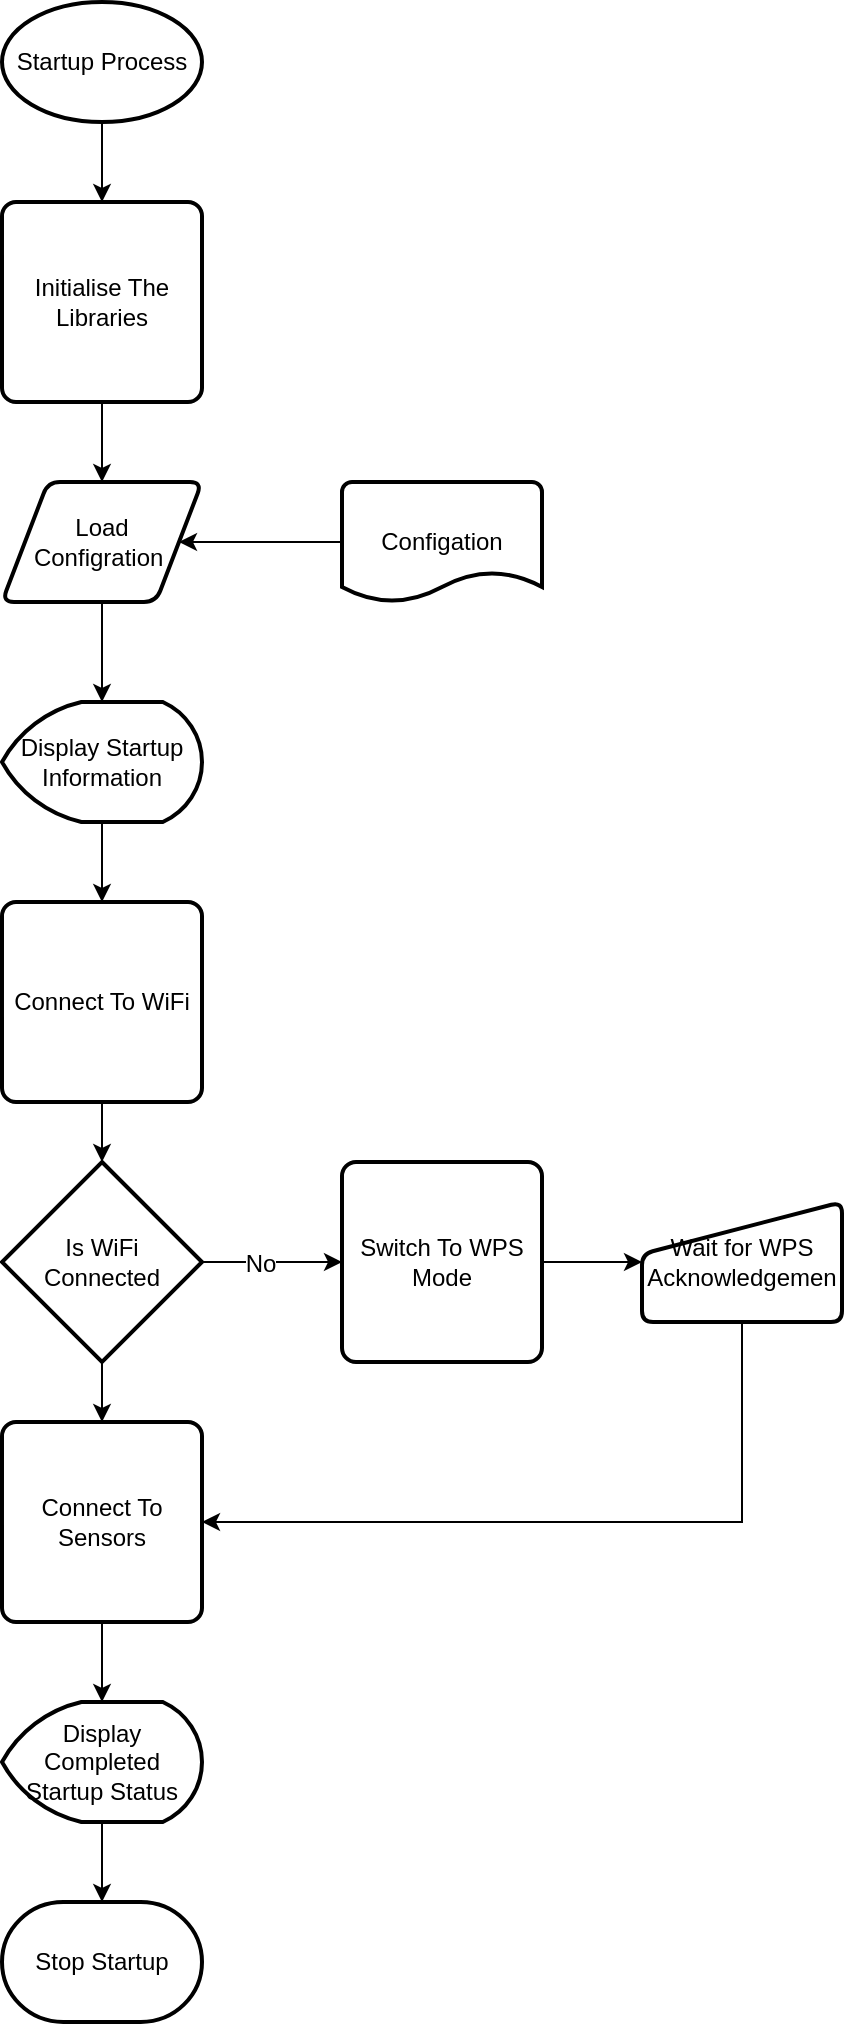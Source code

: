 <mxfile version="13.6.2" type="device" pages="3"><diagram id="FLtWwHEIEbUwzvhiGLSB" name="Startup Flow"><mxGraphModel dx="932" dy="666" grid="1" gridSize="10" guides="1" tooltips="1" connect="1" arrows="1" fold="1" page="1" pageScale="1" pageWidth="827" pageHeight="1169" math="0" shadow="0"><root><mxCell id="0"/><mxCell id="1" parent="0"/><mxCell id="5Mo5ig-tafxU_cxeh046-8" style="edgeStyle=orthogonalEdgeStyle;rounded=0;orthogonalLoop=1;jettySize=auto;html=1;" parent="1" source="5Mo5ig-tafxU_cxeh046-1" target="5Mo5ig-tafxU_cxeh046-3" edge="1"><mxGeometry relative="1" as="geometry"/></mxCell><mxCell id="5Mo5ig-tafxU_cxeh046-1" value="Startup Process" style="strokeWidth=2;html=1;shape=mxgraph.flowchart.start_1;whiteSpace=wrap;" parent="1" vertex="1"><mxGeometry x="50" y="30" width="100" height="60" as="geometry"/></mxCell><mxCell id="5Mo5ig-tafxU_cxeh046-9" style="edgeStyle=orthogonalEdgeStyle;rounded=0;orthogonalLoop=1;jettySize=auto;html=1;" parent="1" source="5Mo5ig-tafxU_cxeh046-3" target="5Mo5ig-tafxU_cxeh046-4" edge="1"><mxGeometry relative="1" as="geometry"/></mxCell><mxCell id="5Mo5ig-tafxU_cxeh046-3" value="Initialise The Libraries" style="rounded=1;whiteSpace=wrap;html=1;absoluteArcSize=1;arcSize=14;strokeWidth=2;" parent="1" vertex="1"><mxGeometry x="50" y="130" width="100" height="100" as="geometry"/></mxCell><mxCell id="5Mo5ig-tafxU_cxeh046-12" style="edgeStyle=orthogonalEdgeStyle;rounded=0;orthogonalLoop=1;jettySize=auto;html=1;exitX=0.5;exitY=1;exitDx=0;exitDy=0;" parent="1" source="5Mo5ig-tafxU_cxeh046-4" target="5Mo5ig-tafxU_cxeh046-11" edge="1"><mxGeometry relative="1" as="geometry"/></mxCell><mxCell id="5Mo5ig-tafxU_cxeh046-4" value="Load Configration&amp;nbsp;" style="shape=parallelogram;html=1;strokeWidth=2;perimeter=parallelogramPerimeter;whiteSpace=wrap;rounded=1;arcSize=12;size=0.23;" parent="1" vertex="1"><mxGeometry x="50" y="270" width="100" height="60" as="geometry"/></mxCell><mxCell id="5Mo5ig-tafxU_cxeh046-10" style="edgeStyle=orthogonalEdgeStyle;rounded=0;orthogonalLoop=1;jettySize=auto;html=1;" parent="1" source="5Mo5ig-tafxU_cxeh046-5" target="5Mo5ig-tafxU_cxeh046-4" edge="1"><mxGeometry relative="1" as="geometry"/></mxCell><mxCell id="5Mo5ig-tafxU_cxeh046-5" value="Configation" style="strokeWidth=2;html=1;shape=mxgraph.flowchart.document2;whiteSpace=wrap;size=0.25;" parent="1" vertex="1"><mxGeometry x="220" y="270" width="100" height="60" as="geometry"/></mxCell><mxCell id="5Mo5ig-tafxU_cxeh046-15" style="edgeStyle=orthogonalEdgeStyle;rounded=0;orthogonalLoop=1;jettySize=auto;html=1;" parent="1" source="5Mo5ig-tafxU_cxeh046-11" target="5Mo5ig-tafxU_cxeh046-13" edge="1"><mxGeometry relative="1" as="geometry"/></mxCell><mxCell id="5Mo5ig-tafxU_cxeh046-11" value="Display Startup Information" style="strokeWidth=2;html=1;shape=mxgraph.flowchart.display;whiteSpace=wrap;" parent="1" vertex="1"><mxGeometry x="50" y="380" width="100" height="60" as="geometry"/></mxCell><mxCell id="5Mo5ig-tafxU_cxeh046-16" style="edgeStyle=orthogonalEdgeStyle;rounded=0;orthogonalLoop=1;jettySize=auto;html=1;" parent="1" source="5Mo5ig-tafxU_cxeh046-13" target="5Mo5ig-tafxU_cxeh046-14" edge="1"><mxGeometry relative="1" as="geometry"/></mxCell><mxCell id="5Mo5ig-tafxU_cxeh046-13" value="Connect To WiFi" style="rounded=1;whiteSpace=wrap;html=1;absoluteArcSize=1;arcSize=14;strokeWidth=2;" parent="1" vertex="1"><mxGeometry x="50" y="480" width="100" height="100" as="geometry"/></mxCell><mxCell id="5Mo5ig-tafxU_cxeh046-20" style="edgeStyle=orthogonalEdgeStyle;rounded=0;orthogonalLoop=1;jettySize=auto;html=1;" parent="1" source="5Mo5ig-tafxU_cxeh046-14" target="5Mo5ig-tafxU_cxeh046-21" edge="1"><mxGeometry relative="1" as="geometry"><mxPoint x="220" y="660" as="targetPoint"/></mxGeometry></mxCell><mxCell id="5Mo5ig-tafxU_cxeh046-30" value="No" style="text;html=1;align=center;verticalAlign=middle;resizable=0;points=[];;labelBackgroundColor=#ffffff;" parent="5Mo5ig-tafxU_cxeh046-20" vertex="1" connectable="0"><mxGeometry x="-0.171" y="-1" relative="1" as="geometry"><mxPoint as="offset"/></mxGeometry></mxCell><mxCell id="5Mo5ig-tafxU_cxeh046-28" style="edgeStyle=orthogonalEdgeStyle;rounded=0;orthogonalLoop=1;jettySize=auto;html=1;" parent="1" source="5Mo5ig-tafxU_cxeh046-14" target="5Mo5ig-tafxU_cxeh046-25" edge="1"><mxGeometry relative="1" as="geometry"/></mxCell><mxCell id="5Mo5ig-tafxU_cxeh046-14" value="Is WiFi Connected" style="strokeWidth=2;html=1;shape=mxgraph.flowchart.decision;whiteSpace=wrap;" parent="1" vertex="1"><mxGeometry x="50" y="610" width="100" height="100" as="geometry"/></mxCell><mxCell id="5Mo5ig-tafxU_cxeh046-24" style="edgeStyle=orthogonalEdgeStyle;rounded=0;orthogonalLoop=1;jettySize=auto;html=1;" parent="1" source="5Mo5ig-tafxU_cxeh046-21" target="5Mo5ig-tafxU_cxeh046-23" edge="1"><mxGeometry relative="1" as="geometry"/></mxCell><mxCell id="5Mo5ig-tafxU_cxeh046-21" value="&lt;span style=&quot;white-space: normal&quot;&gt;Switch To WPS Mode&lt;/span&gt;" style="rounded=1;whiteSpace=wrap;html=1;absoluteArcSize=1;arcSize=14;strokeWidth=2;" parent="1" vertex="1"><mxGeometry x="220" y="610" width="100" height="100" as="geometry"/></mxCell><mxCell id="5Mo5ig-tafxU_cxeh046-31" style="edgeStyle=orthogonalEdgeStyle;rounded=0;orthogonalLoop=1;jettySize=auto;html=1;entryX=1;entryY=0.5;entryDx=0;entryDy=0;" parent="1" source="5Mo5ig-tafxU_cxeh046-23" target="5Mo5ig-tafxU_cxeh046-25" edge="1"><mxGeometry relative="1" as="geometry"><Array as="points"><mxPoint x="420" y="790"/></Array></mxGeometry></mxCell><mxCell id="5Mo5ig-tafxU_cxeh046-23" value="&lt;span style=&quot;white-space: normal&quot;&gt;Wait for WPS Acknowledgemen&lt;/span&gt;" style="html=1;strokeWidth=2;shape=manualInput;whiteSpace=wrap;rounded=1;size=26;arcSize=11;" parent="1" vertex="1"><mxGeometry x="370" y="630" width="100" height="60" as="geometry"/></mxCell><mxCell id="5Mo5ig-tafxU_cxeh046-33" style="edgeStyle=orthogonalEdgeStyle;rounded=0;orthogonalLoop=1;jettySize=auto;html=1;entryX=0.5;entryY=0;entryDx=0;entryDy=0;entryPerimeter=0;" parent="1" source="5Mo5ig-tafxU_cxeh046-25" target="5Mo5ig-tafxU_cxeh046-32" edge="1"><mxGeometry relative="1" as="geometry"/></mxCell><mxCell id="5Mo5ig-tafxU_cxeh046-25" value="Connect To Sensors" style="rounded=1;whiteSpace=wrap;html=1;absoluteArcSize=1;arcSize=14;strokeWidth=2;" parent="1" vertex="1"><mxGeometry x="50" y="740" width="100" height="100" as="geometry"/></mxCell><mxCell id="5Mo5ig-tafxU_cxeh046-35" style="edgeStyle=orthogonalEdgeStyle;rounded=0;orthogonalLoop=1;jettySize=auto;html=1;" parent="1" source="5Mo5ig-tafxU_cxeh046-32" target="5Mo5ig-tafxU_cxeh046-34" edge="1"><mxGeometry relative="1" as="geometry"/></mxCell><mxCell id="5Mo5ig-tafxU_cxeh046-32" value="Display Completed Startup Status" style="strokeWidth=2;html=1;shape=mxgraph.flowchart.display;whiteSpace=wrap;" parent="1" vertex="1"><mxGeometry x="50" y="880" width="100" height="60" as="geometry"/></mxCell><mxCell id="5Mo5ig-tafxU_cxeh046-34" value="Stop Startup" style="strokeWidth=2;html=1;shape=mxgraph.flowchart.terminator;whiteSpace=wrap;" parent="1" vertex="1"><mxGeometry x="50" y="980" width="100" height="60" as="geometry"/></mxCell></root></mxGraphModel></diagram><diagram id="jL2IlszLmif7h9dBIhmK" name="Normal Flow"><mxGraphModel dx="932" dy="666" grid="1" gridSize="10" guides="1" tooltips="1" connect="1" arrows="1" fold="1" page="1" pageScale="1" pageWidth="827" pageHeight="1169" math="0" shadow="0"><root><mxCell id="RXsULxbYOg-5m70kVcTu-0"/><mxCell id="RXsULxbYOg-5m70kVcTu-1" parent="RXsULxbYOg-5m70kVcTu-0"/><mxCell id="FyWXse4Ul_LSzGqMGhE_-0" style="edgeStyle=orthogonalEdgeStyle;rounded=0;orthogonalLoop=1;jettySize=auto;html=1;entryX=0.5;entryY=0;entryDx=0;entryDy=0;" edge="1" parent="RXsULxbYOg-5m70kVcTu-1" source="A9Sg3Ya9eWKcDyICFkRN-1" target="pXsUGOoEO5HNBz6j9E4R-3"><mxGeometry relative="1" as="geometry"/></mxCell><mxCell id="A9Sg3Ya9eWKcDyICFkRN-1" value="Normal Process" style="strokeWidth=2;html=1;shape=mxgraph.flowchart.start_2;whiteSpace=wrap;" parent="RXsULxbYOg-5m70kVcTu-1" vertex="1"><mxGeometry x="40" y="130" width="100" height="100" as="geometry"/></mxCell><mxCell id="pXsUGOoEO5HNBz6j9E4R-12" style="edgeStyle=orthogonalEdgeStyle;rounded=0;orthogonalLoop=1;jettySize=auto;html=1;entryX=0.5;entryY=0;entryDx=0;entryDy=0;" parent="RXsULxbYOg-5m70kVcTu-1" source="pXsUGOoEO5HNBz6j9E4R-2" target="pXsUGOoEO5HNBz6j9E4R-6" edge="1"><mxGeometry relative="1" as="geometry"/></mxCell><mxCell id="pXsUGOoEO5HNBz6j9E4R-2" value="Trigger Temperature Read Sensor Task" style="rounded=1;whiteSpace=wrap;html=1;absoluteArcSize=1;arcSize=14;strokeWidth=2;" parent="RXsULxbYOg-5m70kVcTu-1" vertex="1"><mxGeometry x="40" y="410" width="100" height="100" as="geometry"/></mxCell><mxCell id="pXsUGOoEO5HNBz6j9E4R-11" style="edgeStyle=orthogonalEdgeStyle;rounded=0;orthogonalLoop=1;jettySize=auto;html=1;entryX=0.5;entryY=0;entryDx=0;entryDy=0;" parent="RXsULxbYOg-5m70kVcTu-1" source="pXsUGOoEO5HNBz6j9E4R-3" target="pXsUGOoEO5HNBz6j9E4R-2" edge="1"><mxGeometry relative="1" as="geometry"/></mxCell><mxCell id="pXsUGOoEO5HNBz6j9E4R-44" style="edgeStyle=orthogonalEdgeStyle;rounded=0;orthogonalLoop=1;jettySize=auto;html=1;labelBackgroundColor=#66FFFF;fontSize=12;" parent="RXsULxbYOg-5m70kVcTu-1" source="pXsUGOoEO5HNBz6j9E4R-3" target="pXsUGOoEO5HNBz6j9E4R-37" edge="1"><mxGeometry relative="1" as="geometry"/></mxCell><mxCell id="pXsUGOoEO5HNBz6j9E4R-3" value="Trigger GPS Read Sensor Task" style="rounded=1;whiteSpace=wrap;html=1;absoluteArcSize=1;arcSize=14;strokeWidth=2;" parent="RXsULxbYOg-5m70kVcTu-1" vertex="1"><mxGeometry x="40" y="280" width="100" height="100" as="geometry"/></mxCell><mxCell id="pXsUGOoEO5HNBz6j9E4R-16" style="edgeStyle=orthogonalEdgeStyle;rounded=0;orthogonalLoop=1;jettySize=auto;html=1;exitX=0.5;exitY=1;exitDx=0;exitDy=0;exitPerimeter=0;entryX=0.5;entryY=0;entryDx=0;entryDy=0;entryPerimeter=0;" parent="RXsULxbYOg-5m70kVcTu-1" source="pXsUGOoEO5HNBz6j9E4R-4" target="pXsUGOoEO5HNBz6j9E4R-5" edge="1"><mxGeometry relative="1" as="geometry"/></mxCell><mxCell id="pXsUGOoEO5HNBz6j9E4R-19" value="Yes" style="edgeStyle=orthogonalEdgeStyle;rounded=0;orthogonalLoop=1;jettySize=auto;html=1;" parent="RXsULxbYOg-5m70kVcTu-1" source="pXsUGOoEO5HNBz6j9E4R-4" target="pXsUGOoEO5HNBz6j9E4R-18" edge="1"><mxGeometry relative="1" as="geometry"/></mxCell><mxCell id="pXsUGOoEO5HNBz6j9E4R-4" value="Awake More Then Wake Time" style="strokeWidth=2;html=1;shape=mxgraph.flowchart.decision;whiteSpace=wrap;" parent="RXsULxbYOg-5m70kVcTu-1" vertex="1"><mxGeometry x="40" y="800" width="100" height="100" as="geometry"/></mxCell><mxCell id="pXsUGOoEO5HNBz6j9E4R-17" style="edgeStyle=orthogonalEdgeStyle;rounded=0;orthogonalLoop=1;jettySize=auto;html=1;exitX=0;exitY=0.5;exitDx=0;exitDy=0;exitPerimeter=0;entryX=0.5;entryY=0;entryDx=0;entryDy=0;" parent="RXsULxbYOg-5m70kVcTu-1" source="pXsUGOoEO5HNBz6j9E4R-5" edge="1" target="pXsUGOoEO5HNBz6j9E4R-3"><mxGeometry relative="1" as="geometry"><mxPoint x="90" y="150" as="targetPoint"/><Array as="points"><mxPoint x="20" y="960"/><mxPoint x="20" y="250"/><mxPoint x="90" y="250"/></Array></mxGeometry></mxCell><mxCell id="pXsUGOoEO5HNBz6j9E4R-5" value="Update Display" style="strokeWidth=2;html=1;shape=mxgraph.flowchart.display;whiteSpace=wrap;" parent="RXsULxbYOg-5m70kVcTu-1" vertex="1"><mxGeometry x="40" y="930" width="100" height="60" as="geometry"/></mxCell><mxCell id="pXsUGOoEO5HNBz6j9E4R-14" style="edgeStyle=orthogonalEdgeStyle;rounded=0;orthogonalLoop=1;jettySize=auto;html=1;" parent="RXsULxbYOg-5m70kVcTu-1" source="pXsUGOoEO5HNBz6j9E4R-6" target="pXsUGOoEO5HNBz6j9E4R-7" edge="1"><mxGeometry relative="1" as="geometry"/></mxCell><mxCell id="pXsUGOoEO5HNBz6j9E4R-75" style="edgeStyle=orthogonalEdgeStyle;rounded=0;orthogonalLoop=1;jettySize=auto;html=1;labelBackgroundColor=#66FFFF;fontSize=12;" parent="RXsULxbYOg-5m70kVcTu-1" source="pXsUGOoEO5HNBz6j9E4R-6" target="pXsUGOoEO5HNBz6j9E4R-56" edge="1"><mxGeometry relative="1" as="geometry"/></mxCell><mxCell id="pXsUGOoEO5HNBz6j9E4R-6" value="Trigger Cloud Send Telemetry Task" style="rounded=1;whiteSpace=wrap;html=1;absoluteArcSize=1;arcSize=14;strokeWidth=2;" parent="RXsULxbYOg-5m70kVcTu-1" vertex="1"><mxGeometry x="40" y="540" width="100" height="100" as="geometry"/></mxCell><mxCell id="pXsUGOoEO5HNBz6j9E4R-15" style="edgeStyle=orthogonalEdgeStyle;rounded=0;orthogonalLoop=1;jettySize=auto;html=1;entryX=0.5;entryY=0;entryDx=0;entryDy=0;entryPerimeter=0;" parent="RXsULxbYOg-5m70kVcTu-1" source="pXsUGOoEO5HNBz6j9E4R-7" target="pXsUGOoEO5HNBz6j9E4R-4" edge="1"><mxGeometry relative="1" as="geometry"/></mxCell><mxCell id="pXsUGOoEO5HNBz6j9E4R-76" style="edgeStyle=orthogonalEdgeStyle;rounded=0;orthogonalLoop=1;jettySize=auto;html=1;labelBackgroundColor=#66FFFF;fontSize=12;" parent="RXsULxbYOg-5m70kVcTu-1" source="pXsUGOoEO5HNBz6j9E4R-7" target="pXsUGOoEO5HNBz6j9E4R-64" edge="1"><mxGeometry relative="1" as="geometry"/></mxCell><mxCell id="pXsUGOoEO5HNBz6j9E4R-7" value="Trigger Cloud Read Task" style="rounded=1;whiteSpace=wrap;html=1;absoluteArcSize=1;arcSize=14;strokeWidth=2;" parent="RXsULxbYOg-5m70kVcTu-1" vertex="1"><mxGeometry x="40" y="670" width="100" height="100" as="geometry"/></mxCell><mxCell id="pXsUGOoEO5HNBz6j9E4R-20" value="No" style="edgeStyle=orthogonalEdgeStyle;rounded=0;orthogonalLoop=1;jettySize=auto;html=1;entryX=1;entryY=0.5;entryDx=0;entryDy=0;entryPerimeter=0;exitX=0.5;exitY=1;exitDx=0;exitDy=0;exitPerimeter=0;" parent="RXsULxbYOg-5m70kVcTu-1" source="pXsUGOoEO5HNBz6j9E4R-18" target="pXsUGOoEO5HNBz6j9E4R-5" edge="1"><mxGeometry relative="1" as="geometry"><Array as="points"><mxPoint x="250" y="960"/></Array></mxGeometry></mxCell><mxCell id="pXsUGOoEO5HNBz6j9E4R-23" style="edgeStyle=orthogonalEdgeStyle;rounded=0;orthogonalLoop=1;jettySize=auto;html=1;exitX=1;exitY=0.5;exitDx=0;exitDy=0;exitPerimeter=0;entryX=0;entryY=0.5;entryDx=0;entryDy=0;" parent="RXsULxbYOg-5m70kVcTu-1" source="pXsUGOoEO5HNBz6j9E4R-18" target="pXsUGOoEO5HNBz6j9E4R-22" edge="1"><mxGeometry relative="1" as="geometry"/></mxCell><mxCell id="pXsUGOoEO5HNBz6j9E4R-18" value="Can Sleep?" style="strokeWidth=2;html=1;shape=mxgraph.flowchart.decision;whiteSpace=wrap;" parent="RXsULxbYOg-5m70kVcTu-1" vertex="1"><mxGeometry x="200" y="800" width="100" height="100" as="geometry"/></mxCell><mxCell id="pXsUGOoEO5HNBz6j9E4R-21" value="Wake Up Go To Start Process" style="verticalLabelPosition=bottom;verticalAlign=top;html=1;shape=offPageConnector;rounded=0;size=0.5;" parent="RXsULxbYOg-5m70kVcTu-1" vertex="1"><mxGeometry x="440" y="950" width="60" height="60" as="geometry"/></mxCell><mxCell id="pXsUGOoEO5HNBz6j9E4R-24" style="edgeStyle=orthogonalEdgeStyle;rounded=0;orthogonalLoop=1;jettySize=auto;html=1;entryX=0.5;entryY=0;entryDx=0;entryDy=0;" parent="RXsULxbYOg-5m70kVcTu-1" source="pXsUGOoEO5HNBz6j9E4R-22" target="pXsUGOoEO5HNBz6j9E4R-21" edge="1"><mxGeometry relative="1" as="geometry"/></mxCell><mxCell id="pXsUGOoEO5HNBz6j9E4R-22" value="Put To Deep Sleep" style="rounded=1;whiteSpace=wrap;html=1;absoluteArcSize=1;arcSize=14;strokeWidth=2;" parent="RXsULxbYOg-5m70kVcTu-1" vertex="1"><mxGeometry x="420" y="800" width="100" height="100" as="geometry"/></mxCell><mxCell id="pXsUGOoEO5HNBz6j9E4R-36" style="edgeStyle=orthogonalEdgeStyle;rounded=0;orthogonalLoop=1;jettySize=auto;html=1;entryX=0;entryY=0.5;entryDx=0;entryDy=0;entryPerimeter=0;fontSize=12;" parent="RXsULxbYOg-5m70kVcTu-1" source="pXsUGOoEO5HNBz6j9E4R-37" target="pXsUGOoEO5HNBz6j9E4R-40" edge="1"><mxGeometry relative="1" as="geometry"/></mxCell><mxCell id="pXsUGOoEO5HNBz6j9E4R-37" value="Wake Up Task" style="rounded=1;whiteSpace=wrap;html=1;absoluteArcSize=1;arcSize=14;strokeWidth=2;fillColor=#f8cecc;strokeColor=#b85450;fontSize=12;" parent="RXsULxbYOg-5m70kVcTu-1" vertex="1"><mxGeometry x="180" y="280" width="100" height="100" as="geometry"/></mxCell><mxCell id="pXsUGOoEO5HNBz6j9E4R-38" value="No" style="edgeLabel;html=1;align=center;verticalAlign=middle;resizable=0;points=[];fontSize=12;" parent="RXsULxbYOg-5m70kVcTu-1" vertex="1" connectable="0"><mxGeometry x="303" y="391" as="geometry"/></mxCell><mxCell id="pXsUGOoEO5HNBz6j9E4R-39" style="edgeStyle=orthogonalEdgeStyle;rounded=0;orthogonalLoop=1;jettySize=auto;html=1;fontSize=12;" parent="RXsULxbYOg-5m70kVcTu-1" source="pXsUGOoEO5HNBz6j9E4R-40" target="pXsUGOoEO5HNBz6j9E4R-42" edge="1"><mxGeometry relative="1" as="geometry"/></mxCell><mxCell id="pXsUGOoEO5HNBz6j9E4R-45" style="edgeStyle=orthogonalEdgeStyle;rounded=0;orthogonalLoop=1;jettySize=auto;html=1;labelBackgroundColor=#66FFFF;fontSize=12;" parent="RXsULxbYOg-5m70kVcTu-1" source="pXsUGOoEO5HNBz6j9E4R-40" target="pXsUGOoEO5HNBz6j9E4R-2" edge="1"><mxGeometry relative="1" as="geometry"><Array as="points"><mxPoint x="370" y="390"/><mxPoint x="90" y="390"/></Array></mxGeometry></mxCell><mxCell id="pXsUGOoEO5HNBz6j9E4R-40" value="Read Interval Reached&amp;nbsp;&amp;amp; Enabled" style="strokeWidth=2;html=1;shape=mxgraph.flowchart.decision;whiteSpace=wrap;fillColor=#f8cecc;strokeColor=#b85450;fontSize=12;" parent="RXsULxbYOg-5m70kVcTu-1" vertex="1"><mxGeometry x="320" y="280" width="100" height="100" as="geometry"/></mxCell><mxCell id="pXsUGOoEO5HNBz6j9E4R-41" style="edgeStyle=orthogonalEdgeStyle;rounded=0;orthogonalLoop=1;jettySize=auto;html=1;fontSize=12;" parent="RXsULxbYOg-5m70kVcTu-1" source="pXsUGOoEO5HNBz6j9E4R-42" target="pXsUGOoEO5HNBz6j9E4R-43" edge="1"><mxGeometry relative="1" as="geometry"/></mxCell><mxCell id="pXsUGOoEO5HNBz6j9E4R-42" value="Read Data &lt;br style=&quot;font-size: 12px;&quot;&gt;From Sensor" style="shape=parallelogram;html=1;strokeWidth=2;perimeter=parallelogramPerimeter;whiteSpace=wrap;rounded=1;arcSize=12;size=0.23;fillColor=#f8cecc;strokeColor=#b85450;fontSize=12;" parent="RXsULxbYOg-5m70kVcTu-1" vertex="1"><mxGeometry x="450" y="300" width="100" height="60" as="geometry"/></mxCell><mxCell id="pXsUGOoEO5HNBz6j9E4R-46" style="edgeStyle=orthogonalEdgeStyle;rounded=0;orthogonalLoop=1;jettySize=auto;html=1;labelBackgroundColor=#66FFFF;fontSize=12;" parent="RXsULxbYOg-5m70kVcTu-1" source="pXsUGOoEO5HNBz6j9E4R-43" target="pXsUGOoEO5HNBz6j9E4R-2" edge="1"><mxGeometry relative="1" as="geometry"><Array as="points"><mxPoint x="630" y="390"/><mxPoint x="90" y="390"/></Array></mxGeometry></mxCell><mxCell id="pXsUGOoEO5HNBz6j9E4R-43" value="Put Task To Sleep" style="rounded=1;whiteSpace=wrap;html=1;absoluteArcSize=1;arcSize=14;strokeWidth=2;fillColor=#f8cecc;strokeColor=#b85450;fontSize=12;" parent="RXsULxbYOg-5m70kVcTu-1" vertex="1"><mxGeometry x="580" y="280" width="100" height="100" as="geometry"/></mxCell><mxCell id="pXsUGOoEO5HNBz6j9E4R-47" style="edgeStyle=orthogonalEdgeStyle;rounded=0;orthogonalLoop=1;jettySize=auto;html=1;entryX=0;entryY=0.5;entryDx=0;entryDy=0;entryPerimeter=0;fontSize=12;" parent="RXsULxbYOg-5m70kVcTu-1" source="pXsUGOoEO5HNBz6j9E4R-48" target="pXsUGOoEO5HNBz6j9E4R-51" edge="1"><mxGeometry relative="1" as="geometry"/></mxCell><mxCell id="pXsUGOoEO5HNBz6j9E4R-48" value="Wake Up Task" style="rounded=1;whiteSpace=wrap;html=1;absoluteArcSize=1;arcSize=14;strokeWidth=2;fillColor=#fff2cc;strokeColor=#d6b656;fontSize=12;" parent="RXsULxbYOg-5m70kVcTu-1" vertex="1"><mxGeometry x="180" y="410" width="100" height="100" as="geometry"/></mxCell><mxCell id="pXsUGOoEO5HNBz6j9E4R-49" value="No" style="edgeLabel;html=1;align=center;verticalAlign=middle;resizable=0;points=[];fontSize=12;" parent="RXsULxbYOg-5m70kVcTu-1" vertex="1" connectable="0"><mxGeometry x="303" y="521" as="geometry"/></mxCell><mxCell id="pXsUGOoEO5HNBz6j9E4R-50" style="edgeStyle=orthogonalEdgeStyle;rounded=0;orthogonalLoop=1;jettySize=auto;html=1;fontSize=12;" parent="RXsULxbYOg-5m70kVcTu-1" source="pXsUGOoEO5HNBz6j9E4R-51" target="pXsUGOoEO5HNBz6j9E4R-53" edge="1"><mxGeometry relative="1" as="geometry"/></mxCell><mxCell id="pXsUGOoEO5HNBz6j9E4R-71" style="edgeStyle=orthogonalEdgeStyle;rounded=0;orthogonalLoop=1;jettySize=auto;html=1;entryX=0.5;entryY=0;entryDx=0;entryDy=0;labelBackgroundColor=#66FFFF;fontSize=12;" parent="RXsULxbYOg-5m70kVcTu-1" source="pXsUGOoEO5HNBz6j9E4R-51" target="pXsUGOoEO5HNBz6j9E4R-6" edge="1"><mxGeometry relative="1" as="geometry"><Array as="points"><mxPoint x="370" y="520"/><mxPoint x="90" y="520"/></Array></mxGeometry></mxCell><mxCell id="pXsUGOoEO5HNBz6j9E4R-51" value="Read Interval Reached&amp;nbsp;&amp;amp; Enabled" style="strokeWidth=2;html=1;shape=mxgraph.flowchart.decision;whiteSpace=wrap;fillColor=#fff2cc;strokeColor=#d6b656;fontSize=12;" parent="RXsULxbYOg-5m70kVcTu-1" vertex="1"><mxGeometry x="320" y="410" width="100" height="100" as="geometry"/></mxCell><mxCell id="pXsUGOoEO5HNBz6j9E4R-52" style="edgeStyle=orthogonalEdgeStyle;rounded=0;orthogonalLoop=1;jettySize=auto;html=1;fontSize=12;" parent="RXsULxbYOg-5m70kVcTu-1" source="pXsUGOoEO5HNBz6j9E4R-53" target="pXsUGOoEO5HNBz6j9E4R-54" edge="1"><mxGeometry relative="1" as="geometry"/></mxCell><mxCell id="pXsUGOoEO5HNBz6j9E4R-53" value="Read Data &lt;br style=&quot;font-size: 12px;&quot;&gt;From Sensor" style="shape=parallelogram;html=1;strokeWidth=2;perimeter=parallelogramPerimeter;whiteSpace=wrap;rounded=1;arcSize=12;size=0.23;fillColor=#fff2cc;strokeColor=#d6b656;fontSize=12;" parent="RXsULxbYOg-5m70kVcTu-1" vertex="1"><mxGeometry x="450" y="430" width="100" height="60" as="geometry"/></mxCell><mxCell id="pXsUGOoEO5HNBz6j9E4R-72" style="edgeStyle=orthogonalEdgeStyle;rounded=0;orthogonalLoop=1;jettySize=auto;html=1;labelBackgroundColor=#66FFFF;fontSize=12;" parent="RXsULxbYOg-5m70kVcTu-1" source="pXsUGOoEO5HNBz6j9E4R-54" target="pXsUGOoEO5HNBz6j9E4R-6" edge="1"><mxGeometry relative="1" as="geometry"><Array as="points"><mxPoint x="630" y="520"/><mxPoint x="90" y="520"/></Array></mxGeometry></mxCell><mxCell id="pXsUGOoEO5HNBz6j9E4R-54" value="Put Task To Sleep" style="rounded=1;whiteSpace=wrap;html=1;absoluteArcSize=1;arcSize=14;strokeWidth=2;fillColor=#fff2cc;strokeColor=#d6b656;fontSize=12;" parent="RXsULxbYOg-5m70kVcTu-1" vertex="1"><mxGeometry x="580" y="410" width="100" height="100" as="geometry"/></mxCell><mxCell id="pXsUGOoEO5HNBz6j9E4R-55" style="edgeStyle=orthogonalEdgeStyle;rounded=0;orthogonalLoop=1;jettySize=auto;html=1;entryX=0;entryY=0.5;entryDx=0;entryDy=0;entryPerimeter=0;fontSize=12;" parent="RXsULxbYOg-5m70kVcTu-1" source="pXsUGOoEO5HNBz6j9E4R-56" target="pXsUGOoEO5HNBz6j9E4R-59" edge="1"><mxGeometry relative="1" as="geometry"/></mxCell><mxCell id="pXsUGOoEO5HNBz6j9E4R-56" value="Wake Up Task" style="rounded=1;whiteSpace=wrap;html=1;absoluteArcSize=1;arcSize=14;strokeWidth=2;fillColor=#dae8fc;strokeColor=#6c8ebf;fontSize=12;" parent="RXsULxbYOg-5m70kVcTu-1" vertex="1"><mxGeometry x="180" y="540" width="100" height="100" as="geometry"/></mxCell><mxCell id="pXsUGOoEO5HNBz6j9E4R-57" value="No" style="edgeLabel;html=1;align=center;verticalAlign=middle;resizable=0;points=[];fontSize=12;" parent="RXsULxbYOg-5m70kVcTu-1" vertex="1" connectable="0"><mxGeometry x="303" y="651" as="geometry"/></mxCell><mxCell id="pXsUGOoEO5HNBz6j9E4R-58" style="edgeStyle=orthogonalEdgeStyle;rounded=0;orthogonalLoop=1;jettySize=auto;html=1;fontSize=12;" parent="RXsULxbYOg-5m70kVcTu-1" source="pXsUGOoEO5HNBz6j9E4R-59" target="pXsUGOoEO5HNBz6j9E4R-61" edge="1"><mxGeometry relative="1" as="geometry"/></mxCell><mxCell id="pXsUGOoEO5HNBz6j9E4R-73" style="edgeStyle=orthogonalEdgeStyle;rounded=0;orthogonalLoop=1;jettySize=auto;html=1;labelBackgroundColor=#66FFFF;fontSize=12;" parent="RXsULxbYOg-5m70kVcTu-1" source="pXsUGOoEO5HNBz6j9E4R-59" target="pXsUGOoEO5HNBz6j9E4R-7" edge="1"><mxGeometry relative="1" as="geometry"><Array as="points"><mxPoint x="370" y="650"/><mxPoint x="90" y="650"/></Array></mxGeometry></mxCell><mxCell id="pXsUGOoEO5HNBz6j9E4R-59" value="Send Interval Reached&amp;nbsp;&amp;amp; Enabled" style="strokeWidth=2;html=1;shape=mxgraph.flowchart.decision;whiteSpace=wrap;fillColor=#dae8fc;strokeColor=#6c8ebf;fontSize=12;" parent="RXsULxbYOg-5m70kVcTu-1" vertex="1"><mxGeometry x="320" y="540" width="100" height="100" as="geometry"/></mxCell><mxCell id="pXsUGOoEO5HNBz6j9E4R-60" style="edgeStyle=orthogonalEdgeStyle;rounded=0;orthogonalLoop=1;jettySize=auto;html=1;fontSize=12;" parent="RXsULxbYOg-5m70kVcTu-1" source="pXsUGOoEO5HNBz6j9E4R-61" target="pXsUGOoEO5HNBz6j9E4R-62" edge="1"><mxGeometry relative="1" as="geometry"/></mxCell><mxCell id="pXsUGOoEO5HNBz6j9E4R-61" value="Send Data To Cloud" style="shape=parallelogram;html=1;strokeWidth=2;perimeter=parallelogramPerimeter;whiteSpace=wrap;rounded=1;arcSize=12;size=0.23;fillColor=#dae8fc;strokeColor=#6c8ebf;fontSize=12;" parent="RXsULxbYOg-5m70kVcTu-1" vertex="1"><mxGeometry x="450" y="560" width="100" height="60" as="geometry"/></mxCell><mxCell id="pXsUGOoEO5HNBz6j9E4R-74" style="edgeStyle=orthogonalEdgeStyle;rounded=0;orthogonalLoop=1;jettySize=auto;html=1;labelBackgroundColor=#66FFFF;fontSize=12;" parent="RXsULxbYOg-5m70kVcTu-1" source="pXsUGOoEO5HNBz6j9E4R-62" target="pXsUGOoEO5HNBz6j9E4R-7" edge="1"><mxGeometry relative="1" as="geometry"><Array as="points"><mxPoint x="630" y="650"/><mxPoint x="90" y="650"/></Array></mxGeometry></mxCell><mxCell id="pXsUGOoEO5HNBz6j9E4R-62" value="Put Task To Sleep" style="rounded=1;whiteSpace=wrap;html=1;absoluteArcSize=1;arcSize=14;strokeWidth=2;fillColor=#dae8fc;strokeColor=#6c8ebf;fontSize=12;" parent="RXsULxbYOg-5m70kVcTu-1" vertex="1"><mxGeometry x="580" y="540" width="100" height="100" as="geometry"/></mxCell><mxCell id="pXsUGOoEO5HNBz6j9E4R-63" style="edgeStyle=orthogonalEdgeStyle;rounded=0;orthogonalLoop=1;jettySize=auto;html=1;entryX=0;entryY=0.5;entryDx=0;entryDy=0;entryPerimeter=0;fontSize=12;" parent="RXsULxbYOg-5m70kVcTu-1" source="pXsUGOoEO5HNBz6j9E4R-64" target="pXsUGOoEO5HNBz6j9E4R-67" edge="1"><mxGeometry relative="1" as="geometry"/></mxCell><mxCell id="pXsUGOoEO5HNBz6j9E4R-64" value="Wake Up Task" style="rounded=1;whiteSpace=wrap;html=1;absoluteArcSize=1;arcSize=14;strokeWidth=2;fillColor=#b1ddf0;strokeColor=#10739e;fontSize=12;" parent="RXsULxbYOg-5m70kVcTu-1" vertex="1"><mxGeometry x="180" y="670" width="100" height="100" as="geometry"/></mxCell><mxCell id="pXsUGOoEO5HNBz6j9E4R-65" value="No" style="edgeLabel;html=1;align=center;verticalAlign=middle;resizable=0;points=[];fontSize=12;" parent="RXsULxbYOg-5m70kVcTu-1" vertex="1" connectable="0"><mxGeometry x="303" y="781" as="geometry"/></mxCell><mxCell id="pXsUGOoEO5HNBz6j9E4R-66" style="edgeStyle=orthogonalEdgeStyle;rounded=0;orthogonalLoop=1;jettySize=auto;html=1;fontSize=12;" parent="RXsULxbYOg-5m70kVcTu-1" source="pXsUGOoEO5HNBz6j9E4R-67" target="pXsUGOoEO5HNBz6j9E4R-69" edge="1"><mxGeometry relative="1" as="geometry"/></mxCell><mxCell id="pXsUGOoEO5HNBz6j9E4R-77" style="edgeStyle=orthogonalEdgeStyle;rounded=0;orthogonalLoop=1;jettySize=auto;html=1;labelBackgroundColor=#66FFFF;fontSize=12;" parent="RXsULxbYOg-5m70kVcTu-1" source="pXsUGOoEO5HNBz6j9E4R-67" target="pXsUGOoEO5HNBz6j9E4R-4" edge="1"><mxGeometry relative="1" as="geometry"><Array as="points"><mxPoint x="370" y="780"/><mxPoint x="90" y="780"/></Array></mxGeometry></mxCell><mxCell id="pXsUGOoEO5HNBz6j9E4R-67" value="Read Interval Reached&amp;nbsp;&amp;amp; Enabled" style="strokeWidth=2;html=1;shape=mxgraph.flowchart.decision;whiteSpace=wrap;fillColor=#b1ddf0;strokeColor=#10739e;fontSize=12;" parent="RXsULxbYOg-5m70kVcTu-1" vertex="1"><mxGeometry x="320" y="670" width="100" height="100" as="geometry"/></mxCell><mxCell id="pXsUGOoEO5HNBz6j9E4R-80" style="edgeStyle=orthogonalEdgeStyle;rounded=0;orthogonalLoop=1;jettySize=auto;html=1;labelBackgroundColor=#66FFFF;fontSize=12;" parent="RXsULxbYOg-5m70kVcTu-1" source="pXsUGOoEO5HNBz6j9E4R-69" target="pXsUGOoEO5HNBz6j9E4R-79" edge="1"><mxGeometry relative="1" as="geometry"/></mxCell><mxCell id="pXsUGOoEO5HNBz6j9E4R-69" value="Read Data &lt;br style=&quot;font-size: 12px&quot;&gt;From Cloud" style="shape=parallelogram;html=1;strokeWidth=2;perimeter=parallelogramPerimeter;whiteSpace=wrap;rounded=1;arcSize=12;size=0.23;fillColor=#b1ddf0;strokeColor=#10739e;fontSize=12;" parent="RXsULxbYOg-5m70kVcTu-1" vertex="1"><mxGeometry x="450" y="690" width="100" height="60" as="geometry"/></mxCell><mxCell id="pXsUGOoEO5HNBz6j9E4R-82" style="edgeStyle=orthogonalEdgeStyle;rounded=0;orthogonalLoop=1;jettySize=auto;html=1;labelBackgroundColor=#66FFFF;fontSize=12;" parent="RXsULxbYOg-5m70kVcTu-1" source="pXsUGOoEO5HNBz6j9E4R-70" target="pXsUGOoEO5HNBz6j9E4R-4" edge="1"><mxGeometry relative="1" as="geometry"><Array as="points"><mxPoint x="550" y="860"/><mxPoint x="550" y="780"/><mxPoint x="90" y="780"/></Array></mxGeometry></mxCell><mxCell id="pXsUGOoEO5HNBz6j9E4R-70" value="Put Task To Sleep" style="rounded=1;whiteSpace=wrap;html=1;absoluteArcSize=1;arcSize=14;strokeWidth=2;fillColor=#b1ddf0;strokeColor=#10739e;fontSize=12;" parent="RXsULxbYOg-5m70kVcTu-1" vertex="1"><mxGeometry x="580" y="810" width="100" height="100" as="geometry"/></mxCell><mxCell id="pXsUGOoEO5HNBz6j9E4R-81" value="" style="edgeStyle=orthogonalEdgeStyle;rounded=0;orthogonalLoop=1;jettySize=auto;html=1;labelBackgroundColor=none;fontSize=12;" parent="RXsULxbYOg-5m70kVcTu-1" source="pXsUGOoEO5HNBz6j9E4R-79" target="pXsUGOoEO5HNBz6j9E4R-70" edge="1"><mxGeometry relative="1" as="geometry"/></mxCell><mxCell id="pXsUGOoEO5HNBz6j9E4R-91" value="No" style="edgeLabel;html=1;align=center;verticalAlign=middle;resizable=0;points=[];fontSize=12;" parent="pXsUGOoEO5HNBz6j9E4R-81" vertex="1" connectable="0"><mxGeometry x="0.3" y="1" relative="1" as="geometry"><mxPoint x="-1" y="-15" as="offset"/></mxGeometry></mxCell><mxCell id="pXsUGOoEO5HNBz6j9E4R-84" style="edgeStyle=orthogonalEdgeStyle;rounded=0;orthogonalLoop=1;jettySize=auto;html=1;labelBackgroundColor=#66FFFF;fontSize=12;" parent="RXsULxbYOg-5m70kVcTu-1" source="pXsUGOoEO5HNBz6j9E4R-79" target="pXsUGOoEO5HNBz6j9E4R-83" edge="1"><mxGeometry relative="1" as="geometry"/></mxCell><mxCell id="pXsUGOoEO5HNBz6j9E4R-79" value="Configuration Changed" style="strokeWidth=2;html=1;shape=mxgraph.flowchart.decision;whiteSpace=wrap;fillColor=#b1ddf0;strokeColor=#10739e;fontSize=12;" parent="RXsULxbYOg-5m70kVcTu-1" vertex="1"><mxGeometry x="580" y="670" width="100" height="100" as="geometry"/></mxCell><mxCell id="pXsUGOoEO5HNBz6j9E4R-89" style="edgeStyle=orthogonalEdgeStyle;rounded=0;orthogonalLoop=1;jettySize=auto;html=1;labelBackgroundColor=#66FFFF;fontSize=12;" parent="RXsULxbYOg-5m70kVcTu-1" source="pXsUGOoEO5HNBz6j9E4R-83" target="pXsUGOoEO5HNBz6j9E4R-88" edge="1"><mxGeometry relative="1" as="geometry"/></mxCell><mxCell id="pXsUGOoEO5HNBz6j9E4R-83" value="Update Sensors Configuration" style="rounded=1;whiteSpace=wrap;html=1;absoluteArcSize=1;arcSize=14;strokeWidth=2;fillColor=#b1ddf0;strokeColor=#10739e;fontSize=12;" parent="RXsULxbYOg-5m70kVcTu-1" vertex="1"><mxGeometry x="710" y="670" width="100" height="100" as="geometry"/></mxCell><mxCell id="pXsUGOoEO5HNBz6j9E4R-90" style="edgeStyle=orthogonalEdgeStyle;rounded=0;orthogonalLoop=1;jettySize=auto;html=1;labelBackgroundColor=#66FFFF;fontSize=12;" parent="RXsULxbYOg-5m70kVcTu-1" source="pXsUGOoEO5HNBz6j9E4R-88" target="pXsUGOoEO5HNBz6j9E4R-70" edge="1"><mxGeometry relative="1" as="geometry"><Array as="points"><mxPoint x="700" y="860"/><mxPoint x="700" y="860"/></Array></mxGeometry></mxCell><mxCell id="pXsUGOoEO5HNBz6j9E4R-88" value="&lt;span style=&quot;&quot;&gt;Save Configuration&lt;/span&gt;" style="strokeWidth=2;html=1;shape=mxgraph.flowchart.document2;whiteSpace=wrap;size=0.25;labelBackgroundColor=none;fontSize=12;fillColor=#b1ddf0;strokeColor=#10739e;" parent="RXsULxbYOg-5m70kVcTu-1" vertex="1"><mxGeometry x="710" y="830" width="100" height="60" as="geometry"/></mxCell></root></mxGraphModel></diagram><diagram id="lrEYhW1EHUcZMauk2SaV" name="Circuit Diagram"><mxGraphModel dx="932" dy="666" grid="1" gridSize="10" guides="1" tooltips="1" connect="1" arrows="1" fold="1" page="1" pageScale="1" pageWidth="827" pageHeight="1169" math="0" shadow="0"><root><mxCell id="251ZTj57KPGeSjwbgXbD-0"/><mxCell id="251ZTj57KPGeSjwbgXbD-1" parent="251ZTj57KPGeSjwbgXbD-0"/><mxCell id="251ZTj57KPGeSjwbgXbD-2" value="330 ohms" style="pointerEvents=1;verticalLabelPosition=bottom;shadow=0;dashed=0;align=center;html=1;verticalAlign=top;shape=mxgraph.electrical.resistors.resistor_2;rotation=-90;" parent="251ZTj57KPGeSjwbgXbD-1" vertex="1"><mxGeometry x="450.75" y="210.75" width="61.5" height="10" as="geometry"/></mxCell><mxCell id="251ZTj57KPGeSjwbgXbD-3" value="" style="pointerEvents=1;fillColor=#000000;verticalLabelPosition=bottom;shadow=0;dashed=0;align=center;html=1;verticalAlign=top;shape=mxgraph.electrical.diodes.diode;rotation=-90;" parent="251ZTj57KPGeSjwbgXbD-1" vertex="1"><mxGeometry x="460" y="255" width="43" height="20" as="geometry"/></mxCell><mxCell id="251ZTj57KPGeSjwbgXbD-14" style="edgeStyle=orthogonalEdgeStyle;rounded=1;orthogonalLoop=1;jettySize=auto;html=1;exitX=1;exitY=0;exitDx=0;exitDy=10;exitPerimeter=0;entryX=1;entryY=0.5;entryDx=0;entryDy=0;entryPerimeter=0;endArrow=none;endFill=0;" parent="251ZTj57KPGeSjwbgXbD-1" source="251ZTj57KPGeSjwbgXbD-4" target="251ZTj57KPGeSjwbgXbD-2" edge="1"><mxGeometry relative="1" as="geometry"><Array as="points"><mxPoint x="95" y="175"/><mxPoint x="482" y="175"/></Array></mxGeometry></mxCell><mxCell id="251ZTj57KPGeSjwbgXbD-15" style="edgeStyle=orthogonalEdgeStyle;rounded=1;orthogonalLoop=1;jettySize=auto;html=1;exitX=1;exitY=0;exitDx=0;exitDy=10;exitPerimeter=0;entryX=1;entryY=0.5;entryDx=0;entryDy=0;entryPerimeter=0;endArrow=none;endFill=0;" parent="251ZTj57KPGeSjwbgXbD-1" source="251ZTj57KPGeSjwbgXbD-4" target="251ZTj57KPGeSjwbgXbD-12" edge="1"><mxGeometry relative="1" as="geometry"><Array as="points"><mxPoint x="95" y="175"/><mxPoint x="525" y="175"/></Array></mxGeometry></mxCell><mxCell id="251ZTj57KPGeSjwbgXbD-16" style="edgeStyle=orthogonalEdgeStyle;rounded=1;orthogonalLoop=1;jettySize=auto;html=1;exitX=1;exitY=0;exitDx=0;exitDy=10;exitPerimeter=0;entryX=1;entryY=0.5;entryDx=0;entryDy=0;entryPerimeter=0;endArrow=none;endFill=0;" parent="251ZTj57KPGeSjwbgXbD-1" source="251ZTj57KPGeSjwbgXbD-4" target="251ZTj57KPGeSjwbgXbD-13" edge="1"><mxGeometry relative="1" as="geometry"><Array as="points"><mxPoint x="95" y="175"/><mxPoint x="568" y="175"/></Array></mxGeometry></mxCell><mxCell id="251ZTj57KPGeSjwbgXbD-18" style="edgeStyle=orthogonalEdgeStyle;rounded=1;orthogonalLoop=1;jettySize=auto;html=1;exitX=0;exitY=0;exitDx=0;exitDy=150;exitPerimeter=0;entryX=0;entryY=0.5;entryDx=0;entryDy=0;entryPerimeter=0;endArrow=none;endFill=0;strokeColor=#FF0000;" parent="251ZTj57KPGeSjwbgXbD-1" source="251ZTj57KPGeSjwbgXbD-4" target="251ZTj57KPGeSjwbgXbD-6" edge="1"><mxGeometry relative="1" as="geometry"><Array as="points"><mxPoint x="235" y="445"/><mxPoint x="568" y="445"/></Array></mxGeometry></mxCell><mxCell id="-sEACI9_-uWwS2Tg33Cw-108" value="Red&lt;br&gt;LED" style="edgeLabel;html=1;align=center;verticalAlign=middle;resizable=0;points=[];" parent="251ZTj57KPGeSjwbgXbD-18" vertex="1" connectable="0"><mxGeometry x="0.811" y="1" relative="1" as="geometry"><mxPoint x="1" y="-2.5" as="offset"/></mxGeometry></mxCell><mxCell id="251ZTj57KPGeSjwbgXbD-19" style="edgeStyle=orthogonalEdgeStyle;rounded=1;orthogonalLoop=1;jettySize=auto;html=1;exitX=0;exitY=0;exitDx=0;exitDy=170;exitPerimeter=0;entryX=0;entryY=0.5;entryDx=0;entryDy=0;entryPerimeter=0;endArrow=none;endFill=0;strokeColor=#0000FF;" parent="251ZTj57KPGeSjwbgXbD-1" source="251ZTj57KPGeSjwbgXbD-4" target="251ZTj57KPGeSjwbgXbD-5" edge="1"><mxGeometry relative="1" as="geometry"><Array as="points"><mxPoint x="255" y="425"/><mxPoint x="525" y="425"/></Array></mxGeometry></mxCell><mxCell id="-sEACI9_-uWwS2Tg33Cw-107" value="Blue&lt;br&gt;LED" style="edgeLabel;html=1;align=center;verticalAlign=middle;resizable=0;points=[];" parent="251ZTj57KPGeSjwbgXbD-19" vertex="1" connectable="0"><mxGeometry x="0.787" y="4" relative="1" as="geometry"><mxPoint x="1" y="0.5" as="offset"/></mxGeometry></mxCell><mxCell id="251ZTj57KPGeSjwbgXbD-20" style="edgeStyle=orthogonalEdgeStyle;rounded=1;orthogonalLoop=1;jettySize=auto;html=1;exitX=0;exitY=0;exitDx=0;exitDy=190;exitPerimeter=0;entryX=0;entryY=0.5;entryDx=0;entryDy=0;entryPerimeter=0;endArrow=none;endFill=0;strokeColor=#009900;" parent="251ZTj57KPGeSjwbgXbD-1" source="251ZTj57KPGeSjwbgXbD-4" target="251ZTj57KPGeSjwbgXbD-3" edge="1"><mxGeometry relative="1" as="geometry"><Array as="points"><mxPoint x="275" y="405"/><mxPoint x="482" y="405"/></Array></mxGeometry></mxCell><mxCell id="-sEACI9_-uWwS2Tg33Cw-106" value="Green &lt;br&gt;LED" style="edgeLabel;html=1;align=center;verticalAlign=middle;resizable=0;points=[];" parent="251ZTj57KPGeSjwbgXbD-20" vertex="1" connectable="0"><mxGeometry x="0.703" y="3" relative="1" as="geometry"><mxPoint x="3" y="-4.5" as="offset"/></mxGeometry></mxCell><mxCell id="251ZTj57KPGeSjwbgXbD-35" style="edgeStyle=orthogonalEdgeStyle;rounded=1;jumpSize=0;orthogonalLoop=1;jettySize=auto;html=1;exitX=0;exitY=0;exitDx=0;exitDy=130;exitPerimeter=0;entryX=0.75;entryY=0;entryDx=0;entryDy=0;startSize=4;endArrow=none;endFill=0;endSize=4;strokeColor=#FF8000;fontSize=7;fontColor=#000000;" parent="251ZTj57KPGeSjwbgXbD-1" source="251ZTj57KPGeSjwbgXbD-4" target="251ZTj57KPGeSjwbgXbD-30" edge="1"><mxGeometry relative="1" as="geometry"/></mxCell><mxCell id="251ZTj57KPGeSjwbgXbD-36" value="Data" style="text;html=1;align=center;verticalAlign=middle;resizable=0;points=[];;labelBackgroundColor=#ffffff;fontSize=7;fontColor=#000000;" parent="251ZTj57KPGeSjwbgXbD-35" vertex="1" connectable="0"><mxGeometry x="-0.229" y="-14" relative="1" as="geometry"><mxPoint as="offset"/></mxGeometry></mxCell><mxCell id="251ZTj57KPGeSjwbgXbD-4" value="&lt;span style=&quot;font-size: 6px&quot;&gt;ESP32&lt;br&gt;&lt;/span&gt;" style="shadow=0;dashed=0;align=center;html=1;strokeWidth=1;shape=mxgraph.electrical.logic_gates.dual_inline_ic;labelNames=a,b,c,d,e,f,g,h,i,j,k,l,m,n,o,p,q,r,s,t;rotation=-90;" parent="251ZTj57KPGeSjwbgXbD-1" vertex="1"><mxGeometry x="202.5" y="102.5" width="130" height="365" as="geometry"/></mxCell><mxCell id="251ZTj57KPGeSjwbgXbD-5" value="" style="pointerEvents=1;fillColor=#000000;verticalLabelPosition=bottom;shadow=0;dashed=0;align=center;html=1;verticalAlign=top;shape=mxgraph.electrical.diodes.diode;rotation=-90;" parent="251ZTj57KPGeSjwbgXbD-1" vertex="1"><mxGeometry x="503" y="255" width="43" height="20" as="geometry"/></mxCell><mxCell id="251ZTj57KPGeSjwbgXbD-6" value="" style="pointerEvents=1;fillColor=#000000;verticalLabelPosition=bottom;shadow=0;dashed=0;align=center;html=1;verticalAlign=top;shape=mxgraph.electrical.diodes.diode;rotation=-90;" parent="251ZTj57KPGeSjwbgXbD-1" vertex="1"><mxGeometry x="546" y="255" width="43" height="20" as="geometry"/></mxCell><mxCell id="251ZTj57KPGeSjwbgXbD-12" value="330 ohms" style="pointerEvents=1;verticalLabelPosition=bottom;shadow=0;dashed=0;align=center;html=1;verticalAlign=top;shape=mxgraph.electrical.resistors.resistor_2;rotation=-90;" parent="251ZTj57KPGeSjwbgXbD-1" vertex="1"><mxGeometry x="493.75" y="210.75" width="61.5" height="10" as="geometry"/></mxCell><mxCell id="251ZTj57KPGeSjwbgXbD-13" value="330 ohms" style="pointerEvents=1;verticalLabelPosition=bottom;shadow=0;dashed=0;align=center;html=1;verticalAlign=top;shape=mxgraph.electrical.resistors.resistor_2;rotation=-90;" parent="251ZTj57KPGeSjwbgXbD-1" vertex="1"><mxGeometry x="536.75" y="210.75" width="61.5" height="10" as="geometry"/></mxCell><mxCell id="251ZTj57KPGeSjwbgXbD-21" value="" style="pointerEvents=1;verticalLabelPosition=bottom;shadow=0;dashed=0;align=center;html=1;verticalAlign=top;shape=mxgraph.electrical.miscellaneous.batteryStack;" parent="251ZTj57KPGeSjwbgXbD-1" vertex="1"><mxGeometry x="300.75" y="515" width="100" height="60" as="geometry"/></mxCell><mxCell id="251ZTj57KPGeSjwbgXbD-22" value="Lithium Battery" style="text;html=1;align=center;verticalAlign=middle;resizable=0;points=[];;autosize=1;" parent="251ZTj57KPGeSjwbgXbD-1" vertex="1"><mxGeometry x="310" y="585" width="100" height="20" as="geometry"/></mxCell><mxCell id="251ZTj57KPGeSjwbgXbD-25" value="Power Connector" style="text;html=1;align=center;verticalAlign=middle;resizable=0;points=[];;autosize=1;fontSize=7;" parent="251ZTj57KPGeSjwbgXbD-1" vertex="1"><mxGeometry x="10" y="245" width="70" height="10" as="geometry"/></mxCell><mxCell id="251ZTj57KPGeSjwbgXbD-26" value="OLED Display" style="rounded=0;whiteSpace=wrap;html=1;fontSize=7;fillColor=#0000CC;fontColor=#FFFFFF;" parent="251ZTj57KPGeSjwbgXbD-1" vertex="1"><mxGeometry x="220" y="255" width="220" height="60" as="geometry"/></mxCell><mxCell id="251ZTj57KPGeSjwbgXbD-43" style="edgeStyle=orthogonalEdgeStyle;rounded=1;jumpStyle=arc;jumpSize=10;orthogonalLoop=1;jettySize=auto;html=1;startSize=4;endArrow=none;endFill=0;endSize=4;strokeColor=#000000;fontSize=7;fontColor=#000000;" parent="251ZTj57KPGeSjwbgXbD-1" source="251ZTj57KPGeSjwbgXbD-29" edge="1"><mxGeometry relative="1" as="geometry"><mxPoint x="95" y="185" as="targetPoint"/><Array as="points"><mxPoint x="95" y="165"/></Array></mxGeometry></mxCell><mxCell id="251ZTj57KPGeSjwbgXbD-29" value="" style="pointerEvents=1;verticalLabelPosition=bottom;shadow=0;dashed=0;align=center;html=1;verticalAlign=top;shape=mxgraph.electrical.signal_sources.protective_earth;fillColor=#0000CC;fontSize=7;fontColor=#FFFFFF;rotation=90;" parent="251ZTj57KPGeSjwbgXbD-1" vertex="1"><mxGeometry x="55" y="155" width="25" height="20" as="geometry"/></mxCell><mxCell id="251ZTj57KPGeSjwbgXbD-30" value="DHT-22" style="rounded=0;whiteSpace=wrap;html=1;fillColor=#FFFFFF;fontSize=7;fontColor=#000000;" parent="251ZTj57KPGeSjwbgXbD-1" vertex="1"><mxGeometry x="140" y="435" width="50" height="60" as="geometry"/></mxCell><mxCell id="251ZTj57KPGeSjwbgXbD-31" value="" style="endArrow=none;html=1;strokeColor=#000000;fontSize=7;fontColor=#000000;entryX=0;entryY=0;entryDx=0;entryDy=10;entryPerimeter=0;exitX=0.32;exitY=0.017;exitDx=0;exitDy=0;exitPerimeter=0;labelBorderColor=#000000;edgeStyle=orthogonalEdgeStyle;endSize=4;startSize=4;jumpSize=0;rounded=1;" parent="251ZTj57KPGeSjwbgXbD-1" source="251ZTj57KPGeSjwbgXbD-30" target="251ZTj57KPGeSjwbgXbD-4" edge="1"><mxGeometry width="50" height="50" relative="1" as="geometry"><mxPoint x="95" y="422" as="sourcePoint"/><mxPoint x="70" y="705" as="targetPoint"/><Array as="points"><mxPoint x="156" y="415"/><mxPoint x="95" y="415"/></Array></mxGeometry></mxCell><mxCell id="251ZTj57KPGeSjwbgXbD-37" style="edgeStyle=orthogonalEdgeStyle;rounded=1;jumpSize=0;orthogonalLoop=1;jettySize=auto;html=1;exitX=0.5;exitY=0;exitDx=0;exitDy=0;exitPerimeter=0;startSize=4;endArrow=none;endFill=0;endSize=4;strokeColor=#000000;fontSize=7;fontColor=#000000;" parent="251ZTj57KPGeSjwbgXbD-1" source="251ZTj57KPGeSjwbgXbD-32" edge="1"><mxGeometry relative="1" as="geometry"><mxPoint x="95" y="405" as="targetPoint"/></mxGeometry></mxCell><mxCell id="251ZTj57KPGeSjwbgXbD-32" value="" style="pointerEvents=1;verticalLabelPosition=bottom;shadow=0;dashed=0;align=center;html=1;verticalAlign=top;shape=mxgraph.electrical.signal_sources.protective_earth;fillColor=#0000CC;fontSize=7;fontColor=#FFFFFF;rotation=0;" parent="251ZTj57KPGeSjwbgXbD-1" vertex="1"><mxGeometry x="80" y="415" width="30" height="20" as="geometry"/></mxCell><mxCell id="251ZTj57KPGeSjwbgXbD-33" value="" style="endArrow=none;html=1;strokeColor=#990000;fontSize=7;fontColor=#000000;entryX=0;entryY=0;entryDx=0;entryDy=30;entryPerimeter=0;exitX=0.5;exitY=0;exitDx=0;exitDy=0;rounded=1;edgeStyle=orthogonalEdgeStyle;" parent="251ZTj57KPGeSjwbgXbD-1" source="251ZTj57KPGeSjwbgXbD-30" target="251ZTj57KPGeSjwbgXbD-4" edge="1"><mxGeometry width="50" height="50" relative="1" as="geometry"><mxPoint x="210" y="525" as="sourcePoint"/><mxPoint x="260" y="475" as="targetPoint"/><Array as="points"><mxPoint x="165" y="395"/><mxPoint x="115" y="395"/></Array></mxGeometry></mxCell><mxCell id="251ZTj57KPGeSjwbgXbD-34" value="3.3v" style="text;html=1;align=center;verticalAlign=middle;resizable=0;points=[];;labelBackgroundColor=#ffffff;fontSize=7;fontColor=#000000;" parent="251ZTj57KPGeSjwbgXbD-33" vertex="1" connectable="0"><mxGeometry x="-0.038" y="7" relative="1" as="geometry"><mxPoint x="-18" as="offset"/></mxGeometry></mxCell><mxCell id="251ZTj57KPGeSjwbgXbD-47" value="GPS NEO-6M" style="rounded=0;whiteSpace=wrap;html=1;fillColor=#FFFFFF;fontSize=7;fontColor=#000000;" parent="251ZTj57KPGeSjwbgXbD-1" vertex="1"><mxGeometry x="400.75" y="40" width="69.25" height="55" as="geometry"/></mxCell><mxCell id="251ZTj57KPGeSjwbgXbD-50" value="" style="endArrow=none;html=1;strokeColor=#000000;fontSize=7;fontColor=#000000;exitX=0.25;exitY=1;exitDx=0;exitDy=0;labelBorderColor=#000000;edgeStyle=orthogonalEdgeStyle;endSize=4;startSize=4;jumpSize=0;rounded=1;entryX=1;entryY=0;entryDx=0;entryDy=10;entryPerimeter=0;" parent="251ZTj57KPGeSjwbgXbD-1" source="251ZTj57KPGeSjwbgXbD-47" target="251ZTj57KPGeSjwbgXbD-4" edge="1"><mxGeometry width="50" height="50" relative="1" as="geometry"><mxPoint x="460" y="-65" as="sourcePoint"/><mxPoint x="100" y="215" as="targetPoint"/><Array as="points"><mxPoint x="418" y="125"/><mxPoint x="340" y="125"/><mxPoint x="340" y="175"/><mxPoint x="95" y="175"/></Array></mxGeometry></mxCell><mxCell id="251ZTj57KPGeSjwbgXbD-51" style="edgeStyle=orthogonalEdgeStyle;rounded=1;jumpStyle=arc;jumpSize=10;orthogonalLoop=1;jettySize=auto;html=1;exitX=1;exitY=0;exitDx=0;exitDy=290;exitPerimeter=0;entryX=0.408;entryY=1.018;entryDx=0;entryDy=0;startSize=4;endArrow=none;endFill=0;endSize=4;strokeColor=#999900;fontSize=7;fontColor=#000000;entryPerimeter=0;" parent="251ZTj57KPGeSjwbgXbD-1" source="251ZTj57KPGeSjwbgXbD-4" target="251ZTj57KPGeSjwbgXbD-47" edge="1"><mxGeometry relative="1" as="geometry"><mxPoint x="536.75" y="180" as="sourcePoint"/><mxPoint x="551.75" y="45" as="targetPoint"/><Array as="points"><mxPoint x="375" y="135"/><mxPoint x="429" y="135"/></Array></mxGeometry></mxCell><mxCell id="251ZTj57KPGeSjwbgXbD-54" value="RX" style="text;html=1;align=center;verticalAlign=middle;resizable=0;points=[];;labelBackgroundColor=#ffffff;fontSize=7;fontColor=#000000;" parent="251ZTj57KPGeSjwbgXbD-51" vertex="1" connectable="0"><mxGeometry x="-0.157" y="-20" relative="1" as="geometry"><mxPoint x="5" y="-1.5" as="offset"/></mxGeometry></mxCell><mxCell id="251ZTj57KPGeSjwbgXbD-55" style="edgeStyle=orthogonalEdgeStyle;rounded=1;jumpStyle=arc;jumpSize=10;orthogonalLoop=1;jettySize=auto;html=1;exitX=1;exitY=0;exitDx=0;exitDy=330;exitPerimeter=0;startSize=4;endArrow=none;endFill=0;endSize=4;strokeColor=#009900;fontSize=7;fontColor=#000000;entryX=0.567;entryY=1.009;entryDx=0;entryDy=0;entryPerimeter=0;" parent="251ZTj57KPGeSjwbgXbD-1" source="251ZTj57KPGeSjwbgXbD-4" target="251ZTj57KPGeSjwbgXbD-47" edge="1"><mxGeometry relative="1" as="geometry"><mxPoint x="305" y="230" as="sourcePoint"/><mxPoint x="290" y="95" as="targetPoint"/><Array as="points"><mxPoint x="415" y="145"/><mxPoint x="440" y="145"/></Array></mxGeometry></mxCell><mxCell id="251ZTj57KPGeSjwbgXbD-56" value="TX" style="text;html=1;align=center;verticalAlign=middle;resizable=0;points=[];;labelBackgroundColor=#ffffff;fontSize=7;fontColor=#000000;" parent="251ZTj57KPGeSjwbgXbD-55" vertex="1" connectable="0"><mxGeometry x="0.227" y="2" relative="1" as="geometry"><mxPoint x="-4" y="2" as="offset"/></mxGeometry></mxCell><mxCell id="251ZTj57KPGeSjwbgXbD-57" value="" style="endArrow=none;html=1;strokeColor=#990000;fontSize=7;fontColor=#000000;rounded=1;edgeStyle=orthogonalEdgeStyle;jumpStyle=arc;jumpSize=10;exitX=0.75;exitY=1;exitDx=0;exitDy=0;entryX=1;entryY=0;entryDx=0;entryDy=30;entryPerimeter=0;" parent="251ZTj57KPGeSjwbgXbD-1" source="251ZTj57KPGeSjwbgXbD-47" target="251ZTj57KPGeSjwbgXbD-4" edge="1"><mxGeometry width="50" height="50" relative="1" as="geometry"><mxPoint x="270" y="95" as="sourcePoint"/><mxPoint x="120" y="215" as="targetPoint"/><Array as="points"><mxPoint x="453" y="195"/><mxPoint x="115" y="195"/></Array></mxGeometry></mxCell><mxCell id="251ZTj57KPGeSjwbgXbD-58" value="5.0v" style="text;html=1;align=center;verticalAlign=middle;resizable=0;points=[];;labelBackgroundColor=#ffffff;fontSize=7;fontColor=#000000;" parent="251ZTj57KPGeSjwbgXbD-57" vertex="1" connectable="0"><mxGeometry x="-0.038" y="7" relative="1" as="geometry"><mxPoint x="-18" as="offset"/></mxGeometry></mxCell><mxCell id="-sEACI9_-uWwS2Tg33Cw-0" value="" style="shape=table;html=1;whiteSpace=wrap;startSize=0;container=1;collapsible=0;childLayout=tableLayout;rounded=0;" parent="251ZTj57KPGeSjwbgXbD-1" vertex="1"><mxGeometry x="598.25" y="40" width="211" height="395" as="geometry"/></mxCell><mxCell id="-sEACI9_-uWwS2Tg33Cw-1" value="" style="shape=partialRectangle;html=1;whiteSpace=wrap;collapsible=0;dropTarget=0;pointerEvents=0;fillColor=none;top=0;left=0;bottom=0;right=0;points=[[0,0.5],[1,0.5]];portConstraint=eastwest;" parent="-sEACI9_-uWwS2Tg33Cw-0" vertex="1"><mxGeometry width="211" height="45" as="geometry"/></mxCell><mxCell id="-sEACI9_-uWwS2Tg33Cw-2" value="Physical Pins" style="shape=partialRectangle;html=1;whiteSpace=wrap;connectable=0;overflow=hidden;fillColor=#0050ef;top=0;left=0;bottom=0;right=0;strokeColor=#001DBC;fontColor=#ffffff;" parent="-sEACI9_-uWwS2Tg33Cw-1" vertex="1"><mxGeometry width="49" height="45" as="geometry"/></mxCell><mxCell id="-sEACI9_-uWwS2Tg33Cw-3" value="Logical Pins" style="shape=partialRectangle;html=1;whiteSpace=wrap;connectable=0;overflow=hidden;fillColor=#0050ef;top=0;left=0;bottom=0;right=0;strokeColor=#001DBC;fontColor=#ffffff;" parent="-sEACI9_-uWwS2Tg33Cw-1" vertex="1"><mxGeometry x="49" width="57" height="45" as="geometry"/></mxCell><mxCell id="-sEACI9_-uWwS2Tg33Cw-4" value="Logical Pins" style="shape=partialRectangle;html=1;whiteSpace=wrap;connectable=0;overflow=hidden;fillColor=#0050ef;top=0;left=0;bottom=0;right=0;strokeColor=#001DBC;fontColor=#ffffff;" parent="-sEACI9_-uWwS2Tg33Cw-1" vertex="1"><mxGeometry x="106" width="52" height="45" as="geometry"/></mxCell><mxCell id="-sEACI9_-uWwS2Tg33Cw-5" value="Physical Pins" style="shape=partialRectangle;html=1;whiteSpace=wrap;connectable=0;overflow=hidden;fillColor=#0050ef;top=0;left=0;bottom=0;right=0;strokeColor=#001DBC;fontColor=#ffffff;" parent="-sEACI9_-uWwS2Tg33Cw-1" vertex="1"><mxGeometry x="158" width="53" height="45" as="geometry"/></mxCell><mxCell id="-sEACI9_-uWwS2Tg33Cw-6" value="" style="shape=partialRectangle;html=1;whiteSpace=wrap;collapsible=0;dropTarget=0;pointerEvents=0;fillColor=none;top=0;left=0;bottom=0;right=0;points=[[0,0.5],[1,0.5]];portConstraint=eastwest;" parent="-sEACI9_-uWwS2Tg33Cw-0" vertex="1"><mxGeometry y="45" width="211" height="20" as="geometry"/></mxCell><mxCell id="-sEACI9_-uWwS2Tg33Cw-7" value="1" style="shape=partialRectangle;html=1;whiteSpace=wrap;connectable=0;overflow=hidden;fillColor=#b0e3e6;top=0;left=0;bottom=0;right=0;strokeColor=#0e8088;" parent="-sEACI9_-uWwS2Tg33Cw-6" vertex="1"><mxGeometry width="49" height="20" as="geometry"/></mxCell><mxCell id="-sEACI9_-uWwS2Tg33Cw-8" value="GND" style="shape=partialRectangle;html=1;whiteSpace=wrap;connectable=0;overflow=hidden;fillColor=#ffff88;top=0;left=0;bottom=0;right=0;strokeColor=#36393d;" parent="-sEACI9_-uWwS2Tg33Cw-6" vertex="1"><mxGeometry x="49" width="57" height="20" as="geometry"/></mxCell><mxCell id="-sEACI9_-uWwS2Tg33Cw-9" value="GND" style="shape=partialRectangle;html=1;whiteSpace=wrap;connectable=0;overflow=hidden;fillColor=#ffff88;top=0;left=0;bottom=0;right=0;strokeColor=#36393d;" parent="-sEACI9_-uWwS2Tg33Cw-6" vertex="1"><mxGeometry x="106" width="52" height="20" as="geometry"/></mxCell><mxCell id="-sEACI9_-uWwS2Tg33Cw-10" value="36" style="shape=partialRectangle;html=1;whiteSpace=wrap;connectable=0;overflow=hidden;fillColor=#b0e3e6;top=0;left=0;bottom=0;right=0;strokeColor=#0e8088;" parent="-sEACI9_-uWwS2Tg33Cw-6" vertex="1"><mxGeometry x="158" width="53" height="20" as="geometry"/></mxCell><mxCell id="-sEACI9_-uWwS2Tg33Cw-11" value="" style="shape=partialRectangle;html=1;whiteSpace=wrap;collapsible=0;dropTarget=0;pointerEvents=0;fillColor=none;top=0;left=0;bottom=0;right=0;points=[[0,0.5],[1,0.5]];portConstraint=eastwest;" parent="-sEACI9_-uWwS2Tg33Cw-0" vertex="1"><mxGeometry y="65" width="211" height="19" as="geometry"/></mxCell><mxCell id="-sEACI9_-uWwS2Tg33Cw-12" value="2" style="shape=partialRectangle;html=1;whiteSpace=wrap;connectable=0;overflow=hidden;fillColor=#b0e3e6;top=0;left=0;bottom=0;right=0;strokeColor=#0e8088;" parent="-sEACI9_-uWwS2Tg33Cw-11" vertex="1"><mxGeometry width="49" height="19" as="geometry"/></mxCell><mxCell id="-sEACI9_-uWwS2Tg33Cw-13" value="3v3" style="shape=partialRectangle;html=1;whiteSpace=wrap;connectable=0;overflow=hidden;fillColor=#ffff88;top=0;left=0;bottom=0;right=0;strokeColor=#36393d;" parent="-sEACI9_-uWwS2Tg33Cw-11" vertex="1"><mxGeometry x="49" width="57" height="19" as="geometry"/></mxCell><mxCell id="-sEACI9_-uWwS2Tg33Cw-14" value="5v" style="shape=partialRectangle;html=1;whiteSpace=wrap;connectable=0;overflow=hidden;fillColor=#ffff88;top=0;left=0;bottom=0;right=0;strokeColor=#36393d;" parent="-sEACI9_-uWwS2Tg33Cw-11" vertex="1"><mxGeometry x="106" width="52" height="19" as="geometry"/></mxCell><mxCell id="-sEACI9_-uWwS2Tg33Cw-15" value="35" style="shape=partialRectangle;html=1;whiteSpace=wrap;connectable=0;overflow=hidden;fillColor=#b0e3e6;top=0;left=0;bottom=0;right=0;strokeColor=#0e8088;" parent="-sEACI9_-uWwS2Tg33Cw-11" vertex="1"><mxGeometry x="158" width="53" height="19" as="geometry"/></mxCell><mxCell id="-sEACI9_-uWwS2Tg33Cw-16" value="" style="shape=partialRectangle;html=1;whiteSpace=wrap;collapsible=0;dropTarget=0;pointerEvents=0;fillColor=none;top=0;left=0;bottom=0;right=0;points=[[0,0.5],[1,0.5]];portConstraint=eastwest;" parent="-sEACI9_-uWwS2Tg33Cw-0" vertex="1"><mxGeometry y="84" width="211" height="20" as="geometry"/></mxCell><mxCell id="-sEACI9_-uWwS2Tg33Cw-17" value="3" style="shape=partialRectangle;html=1;whiteSpace=wrap;connectable=0;overflow=hidden;fillColor=#b0e3e6;top=0;left=0;bottom=0;right=0;strokeColor=#0e8088;" parent="-sEACI9_-uWwS2Tg33Cw-16" vertex="1"><mxGeometry width="49" height="20" as="geometry"/></mxCell><mxCell id="-sEACI9_-uWwS2Tg33Cw-18" value="Vext" style="shape=partialRectangle;html=1;whiteSpace=wrap;connectable=0;overflow=hidden;fillColor=#ffff88;top=0;left=0;bottom=0;right=0;strokeColor=#36393d;" parent="-sEACI9_-uWwS2Tg33Cw-16" vertex="1"><mxGeometry x="49" width="57" height="20" as="geometry"/></mxCell><mxCell id="-sEACI9_-uWwS2Tg33Cw-19" value="3v3" style="shape=partialRectangle;html=1;whiteSpace=wrap;connectable=0;overflow=hidden;fillColor=#ffff88;top=0;left=0;bottom=0;right=0;strokeColor=#36393d;" parent="-sEACI9_-uWwS2Tg33Cw-16" vertex="1"><mxGeometry x="106" width="52" height="20" as="geometry"/></mxCell><mxCell id="-sEACI9_-uWwS2Tg33Cw-20" value="34" style="shape=partialRectangle;html=1;whiteSpace=wrap;connectable=0;overflow=hidden;fillColor=#b0e3e6;top=0;left=0;bottom=0;right=0;strokeColor=#0e8088;" parent="-sEACI9_-uWwS2Tg33Cw-16" vertex="1"><mxGeometry x="158" width="53" height="20" as="geometry"/></mxCell><mxCell id="-sEACI9_-uWwS2Tg33Cw-21" value="" style="shape=partialRectangle;html=1;whiteSpace=wrap;collapsible=0;dropTarget=0;pointerEvents=0;fillColor=none;top=0;left=0;bottom=0;right=0;points=[[0,0.5],[1,0.5]];portConstraint=eastwest;" parent="-sEACI9_-uWwS2Tg33Cw-0" vertex="1"><mxGeometry y="104" width="211" height="20" as="geometry"/></mxCell><mxCell id="-sEACI9_-uWwS2Tg33Cw-22" value="4" style="shape=partialRectangle;html=1;whiteSpace=wrap;connectable=0;overflow=hidden;fillColor=#b0e3e6;top=0;left=0;bottom=0;right=0;strokeColor=#0e8088;" parent="-sEACI9_-uWwS2Tg33Cw-21" vertex="1"><mxGeometry width="49" height="20" as="geometry"/></mxCell><mxCell id="-sEACI9_-uWwS2Tg33Cw-23" value="RST" style="shape=partialRectangle;html=1;whiteSpace=wrap;connectable=0;overflow=hidden;fillColor=#ffff88;top=0;left=0;bottom=0;right=0;strokeColor=#36393d;" parent="-sEACI9_-uWwS2Tg33Cw-21" vertex="1"><mxGeometry x="49" width="57" height="20" as="geometry"/></mxCell><mxCell id="-sEACI9_-uWwS2Tg33Cw-24" value="Vext" style="shape=partialRectangle;html=1;whiteSpace=wrap;connectable=0;overflow=hidden;fillColor=#ffff88;top=0;left=0;bottom=0;right=0;strokeColor=#36393d;" parent="-sEACI9_-uWwS2Tg33Cw-21" vertex="1"><mxGeometry x="106" width="52" height="20" as="geometry"/></mxCell><mxCell id="-sEACI9_-uWwS2Tg33Cw-25" value="33" style="shape=partialRectangle;html=1;whiteSpace=wrap;connectable=0;overflow=hidden;fillColor=#b0e3e6;top=0;left=0;bottom=0;right=0;strokeColor=#0e8088;" parent="-sEACI9_-uWwS2Tg33Cw-21" vertex="1"><mxGeometry x="158" width="53" height="20" as="geometry"/></mxCell><mxCell id="-sEACI9_-uWwS2Tg33Cw-26" value="" style="shape=partialRectangle;html=1;whiteSpace=wrap;collapsible=0;dropTarget=0;pointerEvents=0;fillColor=none;top=0;left=0;bottom=0;right=0;points=[[0,0.5],[1,0.5]];portConstraint=eastwest;" parent="-sEACI9_-uWwS2Tg33Cw-0" vertex="1"><mxGeometry y="124" width="211" height="19" as="geometry"/></mxCell><mxCell id="-sEACI9_-uWwS2Tg33Cw-27" value="5" style="shape=partialRectangle;html=1;whiteSpace=wrap;connectable=0;overflow=hidden;fillColor=#b0e3e6;top=0;left=0;bottom=0;right=0;strokeColor=#0e8088;" parent="-sEACI9_-uWwS2Tg33Cw-26" vertex="1"><mxGeometry width="49" height="19" as="geometry"/></mxCell><mxCell id="-sEACI9_-uWwS2Tg33Cw-28" value="13" style="shape=partialRectangle;html=1;whiteSpace=wrap;connectable=0;overflow=hidden;fillColor=#ffff88;top=0;left=0;bottom=0;right=0;strokeColor=#36393d;" parent="-sEACI9_-uWwS2Tg33Cw-26" vertex="1"><mxGeometry x="49" width="57" height="19" as="geometry"/></mxCell><mxCell id="-sEACI9_-uWwS2Tg33Cw-29" value="TX" style="shape=partialRectangle;html=1;whiteSpace=wrap;connectable=0;overflow=hidden;fillColor=#ffff88;top=0;left=0;bottom=0;right=0;strokeColor=#36393d;" parent="-sEACI9_-uWwS2Tg33Cw-26" vertex="1"><mxGeometry x="106" width="52" height="19" as="geometry"/></mxCell><mxCell id="-sEACI9_-uWwS2Tg33Cw-30" value="32" style="shape=partialRectangle;html=1;whiteSpace=wrap;connectable=0;overflow=hidden;fillColor=#b0e3e6;top=0;left=0;bottom=0;right=0;strokeColor=#0e8088;" parent="-sEACI9_-uWwS2Tg33Cw-26" vertex="1"><mxGeometry x="158" width="53" height="19" as="geometry"/></mxCell><mxCell id="-sEACI9_-uWwS2Tg33Cw-31" value="" style="shape=partialRectangle;html=1;whiteSpace=wrap;collapsible=0;dropTarget=0;pointerEvents=0;fillColor=none;top=0;left=0;bottom=0;right=0;points=[[0,0.5],[1,0.5]];portConstraint=eastwest;" parent="-sEACI9_-uWwS2Tg33Cw-0" vertex="1"><mxGeometry y="143" width="211" height="19" as="geometry"/></mxCell><mxCell id="-sEACI9_-uWwS2Tg33Cw-32" value="6" style="shape=partialRectangle;html=1;whiteSpace=wrap;connectable=0;overflow=hidden;fillColor=#b0e3e6;top=0;left=0;bottom=0;right=0;strokeColor=#0e8088;" parent="-sEACI9_-uWwS2Tg33Cw-31" vertex="1"><mxGeometry width="49" height="19" as="geometry"/></mxCell><mxCell id="-sEACI9_-uWwS2Tg33Cw-33" value="12" style="shape=partialRectangle;html=1;whiteSpace=wrap;connectable=0;overflow=hidden;fillColor=#ffff88;top=0;left=0;bottom=0;right=0;strokeColor=#36393d;" parent="-sEACI9_-uWwS2Tg33Cw-31" vertex="1"><mxGeometry x="49" width="57" height="19" as="geometry"/></mxCell><mxCell id="-sEACI9_-uWwS2Tg33Cw-34" value="RX" style="shape=partialRectangle;html=1;whiteSpace=wrap;connectable=0;overflow=hidden;fillColor=#ffff88;top=0;left=0;bottom=0;right=0;strokeColor=#36393d;" parent="-sEACI9_-uWwS2Tg33Cw-31" vertex="1"><mxGeometry x="106" width="52" height="19" as="geometry"/></mxCell><mxCell id="-sEACI9_-uWwS2Tg33Cw-35" value="31" style="shape=partialRectangle;html=1;whiteSpace=wrap;connectable=0;overflow=hidden;fillColor=#b0e3e6;top=0;left=0;bottom=0;right=0;strokeColor=#0e8088;" parent="-sEACI9_-uWwS2Tg33Cw-31" vertex="1"><mxGeometry x="158" width="53" height="19" as="geometry"/></mxCell><mxCell id="-sEACI9_-uWwS2Tg33Cw-36" value="" style="shape=partialRectangle;html=1;whiteSpace=wrap;collapsible=0;dropTarget=0;pointerEvents=0;fillColor=none;top=0;left=0;bottom=0;right=0;points=[[0,0.5],[1,0.5]];portConstraint=eastwest;" parent="-sEACI9_-uWwS2Tg33Cw-0" vertex="1"><mxGeometry y="162" width="211" height="20" as="geometry"/></mxCell><mxCell id="-sEACI9_-uWwS2Tg33Cw-37" value="7" style="shape=partialRectangle;html=1;whiteSpace=wrap;connectable=0;overflow=hidden;fillColor=#b0e3e6;top=0;left=0;bottom=0;right=0;strokeColor=#0e8088;" parent="-sEACI9_-uWwS2Tg33Cw-36" vertex="1"><mxGeometry width="49" height="20" as="geometry"/></mxCell><mxCell id="-sEACI9_-uWwS2Tg33Cw-38" value="14" style="shape=partialRectangle;html=1;whiteSpace=wrap;connectable=0;overflow=hidden;fillColor=#ffff88;top=0;left=0;bottom=0;right=0;strokeColor=#36393d;" parent="-sEACI9_-uWwS2Tg33Cw-36" vertex="1"><mxGeometry x="49" width="57" height="20" as="geometry"/></mxCell><mxCell id="-sEACI9_-uWwS2Tg33Cw-39" value="15" style="shape=partialRectangle;html=1;whiteSpace=wrap;connectable=0;overflow=hidden;fillColor=#ffff88;top=0;left=0;bottom=0;right=0;strokeColor=#36393d;" parent="-sEACI9_-uWwS2Tg33Cw-36" vertex="1"><mxGeometry x="106" width="52" height="20" as="geometry"/></mxCell><mxCell id="-sEACI9_-uWwS2Tg33Cw-40" value="30" style="shape=partialRectangle;html=1;whiteSpace=wrap;connectable=0;overflow=hidden;fillColor=#b0e3e6;top=0;left=0;bottom=0;right=0;strokeColor=#0e8088;" parent="-sEACI9_-uWwS2Tg33Cw-36" vertex="1"><mxGeometry x="158" width="53" height="20" as="geometry"/></mxCell><mxCell id="-sEACI9_-uWwS2Tg33Cw-41" value="" style="shape=partialRectangle;html=1;whiteSpace=wrap;collapsible=0;dropTarget=0;pointerEvents=0;fillColor=none;top=0;left=0;bottom=0;right=0;points=[[0,0.5],[1,0.5]];portConstraint=eastwest;" parent="-sEACI9_-uWwS2Tg33Cw-0" vertex="1"><mxGeometry y="182" width="211" height="19" as="geometry"/></mxCell><mxCell id="-sEACI9_-uWwS2Tg33Cw-42" value="8" style="shape=partialRectangle;html=1;whiteSpace=wrap;connectable=0;overflow=hidden;fillColor=#b0e3e6;top=0;left=0;bottom=0;right=0;strokeColor=#0e8088;" parent="-sEACI9_-uWwS2Tg33Cw-41" vertex="1"><mxGeometry width="49" height="19" as="geometry"/></mxCell><mxCell id="-sEACI9_-uWwS2Tg33Cw-43" value="27" style="shape=partialRectangle;html=1;whiteSpace=wrap;connectable=0;overflow=hidden;fillColor=#ffff88;top=0;left=0;bottom=0;right=0;strokeColor=#36393d;" parent="-sEACI9_-uWwS2Tg33Cw-41" vertex="1"><mxGeometry x="49" width="57" height="19" as="geometry"/></mxCell><mxCell id="-sEACI9_-uWwS2Tg33Cw-44" value="2" style="shape=partialRectangle;html=1;whiteSpace=wrap;connectable=0;overflow=hidden;fillColor=#ffff88;top=0;left=0;bottom=0;right=0;strokeColor=#36393d;" parent="-sEACI9_-uWwS2Tg33Cw-41" vertex="1"><mxGeometry x="106" width="52" height="19" as="geometry"/></mxCell><mxCell id="-sEACI9_-uWwS2Tg33Cw-45" value="29" style="shape=partialRectangle;html=1;whiteSpace=wrap;connectable=0;overflow=hidden;fillColor=#b0e3e6;top=0;left=0;bottom=0;right=0;strokeColor=#0e8088;" parent="-sEACI9_-uWwS2Tg33Cw-41" vertex="1"><mxGeometry x="158" width="53" height="19" as="geometry"/></mxCell><mxCell id="-sEACI9_-uWwS2Tg33Cw-46" value="" style="shape=partialRectangle;html=1;whiteSpace=wrap;collapsible=0;dropTarget=0;pointerEvents=0;fillColor=none;top=0;left=0;bottom=0;right=0;points=[[0,0.5],[1,0.5]];portConstraint=eastwest;" parent="-sEACI9_-uWwS2Tg33Cw-0" vertex="1"><mxGeometry y="201" width="211" height="20" as="geometry"/></mxCell><mxCell id="-sEACI9_-uWwS2Tg33Cw-47" value="9" style="shape=partialRectangle;html=1;whiteSpace=wrap;connectable=0;overflow=hidden;fillColor=#b0e3e6;top=0;left=0;bottom=0;right=0;strokeColor=#0e8088;" parent="-sEACI9_-uWwS2Tg33Cw-46" vertex="1"><mxGeometry width="49" height="20" as="geometry"/></mxCell><mxCell id="-sEACI9_-uWwS2Tg33Cw-48" value="26" style="shape=partialRectangle;html=1;whiteSpace=wrap;connectable=0;overflow=hidden;fillColor=#ffff88;top=0;left=0;bottom=0;right=0;strokeColor=#36393d;" parent="-sEACI9_-uWwS2Tg33Cw-46" vertex="1"><mxGeometry x="49" width="57" height="20" as="geometry"/></mxCell><mxCell id="-sEACI9_-uWwS2Tg33Cw-49" value="0" style="shape=partialRectangle;html=1;whiteSpace=wrap;connectable=0;overflow=hidden;fillColor=#ffff88;top=0;left=0;bottom=0;right=0;strokeColor=#36393d;" parent="-sEACI9_-uWwS2Tg33Cw-46" vertex="1"><mxGeometry x="106" width="52" height="20" as="geometry"/></mxCell><mxCell id="-sEACI9_-uWwS2Tg33Cw-50" value="28" style="shape=partialRectangle;html=1;whiteSpace=wrap;connectable=0;overflow=hidden;fillColor=#b0e3e6;top=0;left=0;bottom=0;right=0;strokeColor=#0e8088;" parent="-sEACI9_-uWwS2Tg33Cw-46" vertex="1"><mxGeometry x="158" width="53" height="20" as="geometry"/></mxCell><mxCell id="-sEACI9_-uWwS2Tg33Cw-51" value="" style="shape=partialRectangle;html=1;whiteSpace=wrap;collapsible=0;dropTarget=0;pointerEvents=0;fillColor=none;top=0;left=0;bottom=0;right=0;points=[[0,0.5],[1,0.5]];portConstraint=eastwest;" parent="-sEACI9_-uWwS2Tg33Cw-0" vertex="1"><mxGeometry y="221" width="211" height="19" as="geometry"/></mxCell><mxCell id="-sEACI9_-uWwS2Tg33Cw-52" value="10" style="shape=partialRectangle;html=1;whiteSpace=wrap;connectable=0;overflow=hidden;fillColor=#b0e3e6;top=0;left=0;bottom=0;right=0;strokeColor=#0e8088;" parent="-sEACI9_-uWwS2Tg33Cw-51" vertex="1"><mxGeometry width="49" height="19" as="geometry"/></mxCell><mxCell id="-sEACI9_-uWwS2Tg33Cw-53" value="25" style="shape=partialRectangle;html=1;whiteSpace=wrap;connectable=0;overflow=hidden;fillColor=#ffff88;top=0;left=0;bottom=0;right=0;strokeColor=#36393d;" parent="-sEACI9_-uWwS2Tg33Cw-51" vertex="1"><mxGeometry x="49" width="57" height="19" as="geometry"/></mxCell><mxCell id="-sEACI9_-uWwS2Tg33Cw-54" value="4" style="shape=partialRectangle;html=1;whiteSpace=wrap;connectable=0;overflow=hidden;fillColor=#ffff88;top=0;left=0;bottom=0;right=0;strokeColor=#36393d;" parent="-sEACI9_-uWwS2Tg33Cw-51" vertex="1"><mxGeometry x="106" width="52" height="19" as="geometry"/></mxCell><mxCell id="-sEACI9_-uWwS2Tg33Cw-55" value="27" style="shape=partialRectangle;html=1;whiteSpace=wrap;connectable=0;overflow=hidden;fillColor=#b0e3e6;top=0;left=0;bottom=0;right=0;strokeColor=#0e8088;" parent="-sEACI9_-uWwS2Tg33Cw-51" vertex="1"><mxGeometry x="158" width="53" height="19" as="geometry"/></mxCell><mxCell id="-sEACI9_-uWwS2Tg33Cw-56" value="" style="shape=partialRectangle;html=1;whiteSpace=wrap;collapsible=0;dropTarget=0;pointerEvents=0;fillColor=none;top=0;left=0;bottom=0;right=0;points=[[0,0.5],[1,0.5]];portConstraint=eastwest;" parent="-sEACI9_-uWwS2Tg33Cw-0" vertex="1"><mxGeometry y="240" width="211" height="20" as="geometry"/></mxCell><mxCell id="-sEACI9_-uWwS2Tg33Cw-57" value="11" style="shape=partialRectangle;html=1;whiteSpace=wrap;connectable=0;overflow=hidden;fillColor=#b0e3e6;top=0;left=0;bottom=0;right=0;strokeColor=#0e8088;" parent="-sEACI9_-uWwS2Tg33Cw-56" vertex="1"><mxGeometry width="49" height="20" as="geometry"/></mxCell><mxCell id="-sEACI9_-uWwS2Tg33Cw-58" value="33" style="shape=partialRectangle;html=1;whiteSpace=wrap;connectable=0;overflow=hidden;fillColor=#ffff88;top=0;left=0;bottom=0;right=0;strokeColor=#36393d;" parent="-sEACI9_-uWwS2Tg33Cw-56" vertex="1"><mxGeometry x="49" width="57" height="20" as="geometry"/></mxCell><mxCell id="-sEACI9_-uWwS2Tg33Cw-59" value="16" style="shape=partialRectangle;html=1;whiteSpace=wrap;connectable=0;overflow=hidden;fillColor=#ffff88;top=0;left=0;bottom=0;right=0;strokeColor=#36393d;" parent="-sEACI9_-uWwS2Tg33Cw-56" vertex="1"><mxGeometry x="106" width="52" height="20" as="geometry"/></mxCell><mxCell id="-sEACI9_-uWwS2Tg33Cw-60" value="26" style="shape=partialRectangle;html=1;whiteSpace=wrap;connectable=0;overflow=hidden;fillColor=#b0e3e6;top=0;left=0;bottom=0;right=0;strokeColor=#0e8088;" parent="-sEACI9_-uWwS2Tg33Cw-56" vertex="1"><mxGeometry x="158" width="53" height="20" as="geometry"/></mxCell><mxCell id="-sEACI9_-uWwS2Tg33Cw-61" value="" style="shape=partialRectangle;html=1;whiteSpace=wrap;collapsible=0;dropTarget=0;pointerEvents=0;fillColor=none;top=0;left=0;bottom=0;right=0;points=[[0,0.5],[1,0.5]];portConstraint=eastwest;" parent="-sEACI9_-uWwS2Tg33Cw-0" vertex="1"><mxGeometry y="260" width="211" height="19" as="geometry"/></mxCell><mxCell id="-sEACI9_-uWwS2Tg33Cw-62" value="12" style="shape=partialRectangle;html=1;whiteSpace=wrap;connectable=0;overflow=hidden;fillColor=#b0e3e6;top=0;left=0;bottom=0;right=0;strokeColor=#0e8088;" parent="-sEACI9_-uWwS2Tg33Cw-61" vertex="1"><mxGeometry width="49" height="19" as="geometry"/></mxCell><mxCell id="-sEACI9_-uWwS2Tg33Cw-63" value="32" style="shape=partialRectangle;html=1;whiteSpace=wrap;connectable=0;overflow=hidden;fillColor=#ffff88;top=0;left=0;bottom=0;right=0;strokeColor=#36393d;" parent="-sEACI9_-uWwS2Tg33Cw-61" vertex="1"><mxGeometry x="49" width="57" height="19" as="geometry"/></mxCell><mxCell id="-sEACI9_-uWwS2Tg33Cw-64" value="17" style="shape=partialRectangle;html=1;whiteSpace=wrap;connectable=0;overflow=hidden;fillColor=#ffff88;top=0;left=0;bottom=0;right=0;strokeColor=#36393d;" parent="-sEACI9_-uWwS2Tg33Cw-61" vertex="1"><mxGeometry x="106" width="52" height="19" as="geometry"/></mxCell><mxCell id="-sEACI9_-uWwS2Tg33Cw-65" value="25" style="shape=partialRectangle;html=1;whiteSpace=wrap;connectable=0;overflow=hidden;fillColor=#b0e3e6;top=0;left=0;bottom=0;right=0;strokeColor=#0e8088;" parent="-sEACI9_-uWwS2Tg33Cw-61" vertex="1"><mxGeometry x="158" width="53" height="19" as="geometry"/></mxCell><mxCell id="-sEACI9_-uWwS2Tg33Cw-66" value="" style="shape=partialRectangle;html=1;whiteSpace=wrap;collapsible=0;dropTarget=0;pointerEvents=0;fillColor=none;top=0;left=0;bottom=0;right=0;points=[[0,0.5],[1,0.5]];portConstraint=eastwest;" parent="-sEACI9_-uWwS2Tg33Cw-0" vertex="1"><mxGeometry y="279" width="211" height="20" as="geometry"/></mxCell><mxCell id="-sEACI9_-uWwS2Tg33Cw-67" value="13" style="shape=partialRectangle;html=1;whiteSpace=wrap;connectable=0;overflow=hidden;fillColor=#b0e3e6;top=0;left=0;bottom=0;right=0;strokeColor=#0e8088;" parent="-sEACI9_-uWwS2Tg33Cw-66" vertex="1"><mxGeometry width="49" height="20" as="geometry"/></mxCell><mxCell id="-sEACI9_-uWwS2Tg33Cw-68" value="35" style="shape=partialRectangle;html=1;whiteSpace=wrap;connectable=0;overflow=hidden;fillColor=#ffff88;top=0;left=0;bottom=0;right=0;strokeColor=#36393d;" parent="-sEACI9_-uWwS2Tg33Cw-66" vertex="1"><mxGeometry x="49" width="57" height="20" as="geometry"/></mxCell><mxCell id="-sEACI9_-uWwS2Tg33Cw-69" value="5" style="shape=partialRectangle;html=1;whiteSpace=wrap;connectable=0;overflow=hidden;fillColor=#ffff88;top=0;left=0;bottom=0;right=0;strokeColor=#36393d;" parent="-sEACI9_-uWwS2Tg33Cw-66" vertex="1"><mxGeometry x="106" width="52" height="20" as="geometry"/></mxCell><mxCell id="-sEACI9_-uWwS2Tg33Cw-70" value="24" style="shape=partialRectangle;html=1;whiteSpace=wrap;connectable=0;overflow=hidden;fillColor=#b0e3e6;top=0;left=0;bottom=0;right=0;strokeColor=#0e8088;" parent="-sEACI9_-uWwS2Tg33Cw-66" vertex="1"><mxGeometry x="158" width="53" height="20" as="geometry"/></mxCell><mxCell id="-sEACI9_-uWwS2Tg33Cw-71" value="" style="shape=partialRectangle;html=1;whiteSpace=wrap;collapsible=0;dropTarget=0;pointerEvents=0;fillColor=none;top=0;left=0;bottom=0;right=0;points=[[0,0.5],[1,0.5]];portConstraint=eastwest;" parent="-sEACI9_-uWwS2Tg33Cw-0" vertex="1"><mxGeometry y="299" width="211" height="19" as="geometry"/></mxCell><mxCell id="-sEACI9_-uWwS2Tg33Cw-72" value="14" style="shape=partialRectangle;html=1;whiteSpace=wrap;connectable=0;overflow=hidden;fillColor=#b0e3e6;top=0;left=0;bottom=0;right=0;strokeColor=#0e8088;" parent="-sEACI9_-uWwS2Tg33Cw-71" vertex="1"><mxGeometry width="49" height="19" as="geometry"/></mxCell><mxCell id="-sEACI9_-uWwS2Tg33Cw-73" value="34" style="shape=partialRectangle;html=1;whiteSpace=wrap;connectable=0;overflow=hidden;fillColor=#ffff88;top=0;left=0;bottom=0;right=0;strokeColor=#36393d;" parent="-sEACI9_-uWwS2Tg33Cw-71" vertex="1"><mxGeometry x="49" width="57" height="19" as="geometry"/></mxCell><mxCell id="-sEACI9_-uWwS2Tg33Cw-74" value="18" style="shape=partialRectangle;html=1;whiteSpace=wrap;connectable=0;overflow=hidden;fillColor=#ffff88;top=0;left=0;bottom=0;right=0;strokeColor=#36393d;" parent="-sEACI9_-uWwS2Tg33Cw-71" vertex="1"><mxGeometry x="106" width="52" height="19" as="geometry"/></mxCell><mxCell id="-sEACI9_-uWwS2Tg33Cw-75" value="23" style="shape=partialRectangle;html=1;whiteSpace=wrap;connectable=0;overflow=hidden;fillColor=#b0e3e6;top=0;left=0;bottom=0;right=0;strokeColor=#0e8088;" parent="-sEACI9_-uWwS2Tg33Cw-71" vertex="1"><mxGeometry x="158" width="53" height="19" as="geometry"/></mxCell><mxCell id="-sEACI9_-uWwS2Tg33Cw-76" value="" style="shape=partialRectangle;html=1;whiteSpace=wrap;collapsible=0;dropTarget=0;pointerEvents=0;fillColor=none;top=0;left=0;bottom=0;right=0;points=[[0,0.5],[1,0.5]];portConstraint=eastwest;" parent="-sEACI9_-uWwS2Tg33Cw-0" vertex="1"><mxGeometry y="318" width="211" height="19" as="geometry"/></mxCell><mxCell id="-sEACI9_-uWwS2Tg33Cw-77" value="15" style="shape=partialRectangle;html=1;whiteSpace=wrap;connectable=0;overflow=hidden;fillColor=#b0e3e6;top=0;left=0;bottom=0;right=0;strokeColor=#0e8088;" parent="-sEACI9_-uWwS2Tg33Cw-76" vertex="1"><mxGeometry width="49" height="19" as="geometry"/></mxCell><mxCell id="-sEACI9_-uWwS2Tg33Cw-78" value="39" style="shape=partialRectangle;html=1;whiteSpace=wrap;connectable=0;overflow=hidden;fillColor=#ffff88;top=0;left=0;bottom=0;right=0;strokeColor=#36393d;" parent="-sEACI9_-uWwS2Tg33Cw-76" vertex="1"><mxGeometry x="49" width="57" height="19" as="geometry"/></mxCell><mxCell id="-sEACI9_-uWwS2Tg33Cw-79" value="23" style="shape=partialRectangle;html=1;whiteSpace=wrap;connectable=0;overflow=hidden;fillColor=#ffff88;top=0;left=0;bottom=0;right=0;strokeColor=#36393d;" parent="-sEACI9_-uWwS2Tg33Cw-76" vertex="1"><mxGeometry x="106" width="52" height="19" as="geometry"/></mxCell><mxCell id="-sEACI9_-uWwS2Tg33Cw-80" value="22" style="shape=partialRectangle;html=1;whiteSpace=wrap;connectable=0;overflow=hidden;fillColor=#b0e3e6;top=0;left=0;bottom=0;right=0;strokeColor=#0e8088;" parent="-sEACI9_-uWwS2Tg33Cw-76" vertex="1"><mxGeometry x="158" width="53" height="19" as="geometry"/></mxCell><mxCell id="-sEACI9_-uWwS2Tg33Cw-81" value="" style="shape=partialRectangle;html=1;whiteSpace=wrap;collapsible=0;dropTarget=0;pointerEvents=0;fillColor=none;top=0;left=0;bottom=0;right=0;points=[[0,0.5],[1,0.5]];portConstraint=eastwest;" parent="-sEACI9_-uWwS2Tg33Cw-0" vertex="1"><mxGeometry y="337" width="211" height="20" as="geometry"/></mxCell><mxCell id="-sEACI9_-uWwS2Tg33Cw-82" value="16" style="shape=partialRectangle;html=1;whiteSpace=wrap;connectable=0;overflow=hidden;fillColor=#b0e3e6;top=0;left=0;bottom=0;right=0;strokeColor=#0e8088;" parent="-sEACI9_-uWwS2Tg33Cw-81" vertex="1"><mxGeometry width="49" height="20" as="geometry"/></mxCell><mxCell id="-sEACI9_-uWwS2Tg33Cw-83" value="38" style="shape=partialRectangle;html=1;whiteSpace=wrap;connectable=0;overflow=hidden;fillColor=#ffff88;top=0;left=0;bottom=0;right=0;strokeColor=#36393d;" parent="-sEACI9_-uWwS2Tg33Cw-81" vertex="1"><mxGeometry x="49" width="57" height="20" as="geometry"/></mxCell><mxCell id="-sEACI9_-uWwS2Tg33Cw-84" value="19" style="shape=partialRectangle;html=1;whiteSpace=wrap;connectable=0;overflow=hidden;fillColor=#ffff88;top=0;left=0;bottom=0;right=0;strokeColor=#36393d;" parent="-sEACI9_-uWwS2Tg33Cw-81" vertex="1"><mxGeometry x="106" width="52" height="20" as="geometry"/></mxCell><mxCell id="-sEACI9_-uWwS2Tg33Cw-85" value="21" style="shape=partialRectangle;html=1;whiteSpace=wrap;connectable=0;overflow=hidden;fillColor=#b0e3e6;top=0;left=0;bottom=0;right=0;strokeColor=#0e8088;" parent="-sEACI9_-uWwS2Tg33Cw-81" vertex="1"><mxGeometry x="158" width="53" height="20" as="geometry"/></mxCell><mxCell id="-sEACI9_-uWwS2Tg33Cw-86" value="" style="shape=partialRectangle;html=1;whiteSpace=wrap;collapsible=0;dropTarget=0;pointerEvents=0;fillColor=none;top=0;left=0;bottom=0;right=0;points=[[0,0.5],[1,0.5]];portConstraint=eastwest;" parent="-sEACI9_-uWwS2Tg33Cw-0" vertex="1"><mxGeometry y="357" width="211" height="19" as="geometry"/></mxCell><mxCell id="-sEACI9_-uWwS2Tg33Cw-87" value="17" style="shape=partialRectangle;html=1;whiteSpace=wrap;connectable=0;overflow=hidden;fillColor=#b0e3e6;top=0;left=0;bottom=0;right=0;strokeColor=#0e8088;" parent="-sEACI9_-uWwS2Tg33Cw-86" vertex="1"><mxGeometry width="49" height="19" as="geometry"/></mxCell><mxCell id="-sEACI9_-uWwS2Tg33Cw-88" value="37" style="shape=partialRectangle;html=1;whiteSpace=wrap;connectable=0;overflow=hidden;fillColor=#ffff88;top=0;left=0;bottom=0;right=0;strokeColor=#36393d;" parent="-sEACI9_-uWwS2Tg33Cw-86" vertex="1"><mxGeometry x="49" width="57" height="19" as="geometry"/></mxCell><mxCell id="-sEACI9_-uWwS2Tg33Cw-89" value="22" style="shape=partialRectangle;html=1;whiteSpace=wrap;connectable=0;overflow=hidden;fillColor=#ffff88;top=0;left=0;bottom=0;right=0;strokeColor=#36393d;" parent="-sEACI9_-uWwS2Tg33Cw-86" vertex="1"><mxGeometry x="106" width="52" height="19" as="geometry"/></mxCell><mxCell id="-sEACI9_-uWwS2Tg33Cw-90" value="20" style="shape=partialRectangle;html=1;whiteSpace=wrap;connectable=0;overflow=hidden;fillColor=#b0e3e6;top=0;left=0;bottom=0;right=0;strokeColor=#0e8088;" parent="-sEACI9_-uWwS2Tg33Cw-86" vertex="1"><mxGeometry x="158" width="53" height="19" as="geometry"/></mxCell><mxCell id="-sEACI9_-uWwS2Tg33Cw-101" style="shape=partialRectangle;html=1;whiteSpace=wrap;collapsible=0;dropTarget=0;pointerEvents=0;fillColor=none;top=0;left=0;bottom=0;right=0;points=[[0,0.5],[1,0.5]];portConstraint=eastwest;" parent="-sEACI9_-uWwS2Tg33Cw-0" vertex="1"><mxGeometry y="376" width="211" height="19" as="geometry"/></mxCell><mxCell id="-sEACI9_-uWwS2Tg33Cw-102" value="18" style="shape=partialRectangle;html=1;whiteSpace=wrap;connectable=0;overflow=hidden;fillColor=#b0e3e6;top=0;left=0;bottom=0;right=0;strokeColor=#0e8088;" parent="-sEACI9_-uWwS2Tg33Cw-101" vertex="1"><mxGeometry width="49" height="19" as="geometry"/></mxCell><mxCell id="-sEACI9_-uWwS2Tg33Cw-103" value="36" style="shape=partialRectangle;html=1;whiteSpace=wrap;connectable=0;overflow=hidden;fillColor=#ffff88;top=0;left=0;bottom=0;right=0;strokeColor=#36393d;" parent="-sEACI9_-uWwS2Tg33Cw-101" vertex="1"><mxGeometry x="49" width="57" height="19" as="geometry"/></mxCell><mxCell id="-sEACI9_-uWwS2Tg33Cw-104" value="21" style="shape=partialRectangle;html=1;whiteSpace=wrap;connectable=0;overflow=hidden;fillColor=#ffff88;top=0;left=0;bottom=0;right=0;strokeColor=#36393d;" parent="-sEACI9_-uWwS2Tg33Cw-101" vertex="1"><mxGeometry x="106" width="52" height="19" as="geometry"/></mxCell><mxCell id="-sEACI9_-uWwS2Tg33Cw-105" value="19" style="shape=partialRectangle;html=1;whiteSpace=wrap;connectable=0;overflow=hidden;fillColor=#b0e3e6;top=0;left=0;bottom=0;right=0;strokeColor=#0e8088;" parent="-sEACI9_-uWwS2Tg33Cw-101" vertex="1"><mxGeometry x="158" width="53" height="19" as="geometry"/></mxCell><mxCell id="d7L6vtt2kNZLbKg1z8py-0" value="" style="verticalLabelPosition=bottom;shadow=0;dashed=0;align=center;html=1;verticalAlign=top;shape=mxgraph.electrical.opto_electronics.solar_cell;pointerEvents=1;" parent="251ZTj57KPGeSjwbgXbD-1" vertex="1"><mxGeometry x="570" y="505" width="100" height="70" as="geometry"/></mxCell><mxCell id="d7L6vtt2kNZLbKg1z8py-1" value="Solar Panel" style="text;html=1;align=center;verticalAlign=middle;resizable=0;points=[];;autosize=1;" parent="251ZTj57KPGeSjwbgXbD-1" vertex="1"><mxGeometry x="580" y="585" width="80" height="20" as="geometry"/></mxCell><mxCell id="d7L6vtt2kNZLbKg1z8py-2" value="TP40" style="rounded=0;whiteSpace=wrap;html=1;fillColor=#FFFFFF;fontSize=7;fontColor=#000000;" parent="251ZTj57KPGeSjwbgXbD-1" vertex="1"><mxGeometry x="450.75" y="515" width="50" height="60" as="geometry"/></mxCell><mxCell id="d7L6vtt2kNZLbKg1z8py-3" style="edgeStyle=orthogonalEdgeStyle;rounded=1;orthogonalLoop=1;jettySize=auto;html=1;endArrow=none;endFill=0;strokeColor=#000000;entryX=0;entryY=0.5;entryDx=0;entryDy=0;" parent="251ZTj57KPGeSjwbgXbD-1" target="251ZTj57KPGeSjwbgXbD-21" edge="1"><mxGeometry relative="1" as="geometry"><mxPoint x="115.45" y="530" as="targetPoint"/><Array as="points"><mxPoint x="420" y="530"/><mxPoint x="420" y="490"/><mxPoint x="291" y="490"/><mxPoint x="291" y="545"/></Array><mxPoint x="450" y="530" as="sourcePoint"/></mxGeometry></mxCell><mxCell id="d7L6vtt2kNZLbKg1z8py-4" style="edgeStyle=orthogonalEdgeStyle;rounded=1;orthogonalLoop=1;jettySize=auto;html=1;endArrow=none;endFill=0;strokeColor=#990000;exitX=0;exitY=0.5;exitDx=0;exitDy=0;entryX=1;entryY=0.5;entryDx=0;entryDy=0;" parent="251ZTj57KPGeSjwbgXbD-1" source="d7L6vtt2kNZLbKg1z8py-2" target="251ZTj57KPGeSjwbgXbD-21" edge="1"><mxGeometry relative="1" as="geometry"><Array as="points"><mxPoint x="420" y="545"/><mxPoint x="420" y="545"/></Array><mxPoint x="608.25" y="725.52" as="sourcePoint"/><mxPoint x="430" y="620" as="targetPoint"/></mxGeometry></mxCell><mxCell id="d7L6vtt2kNZLbKg1z8py-6" style="edgeStyle=orthogonalEdgeStyle;rounded=1;orthogonalLoop=1;jettySize=auto;html=1;entryX=1;entryY=0.57;entryDx=0;entryDy=0;entryPerimeter=0;endArrow=none;endFill=0;strokeColor=#990000;" parent="251ZTj57KPGeSjwbgXbD-1" target="d7L6vtt2kNZLbKg1z8py-0" edge="1"><mxGeometry relative="1" as="geometry"><Array as="points"><mxPoint x="520" y="530"/><mxPoint x="520" y="480"/><mxPoint x="710" y="480"/><mxPoint x="710" y="545"/></Array><mxPoint x="501" y="530" as="sourcePoint"/><mxPoint x="642.5" y="720" as="targetPoint"/></mxGeometry></mxCell><mxCell id="d7L6vtt2kNZLbKg1z8py-8" style="edgeStyle=orthogonalEdgeStyle;rounded=1;orthogonalLoop=1;jettySize=auto;html=1;endArrow=none;endFill=0;strokeColor=#000000;entryX=1;entryY=0.5;entryDx=0;entryDy=0;exitX=0;exitY=0.57;exitDx=0;exitDy=0;exitPerimeter=0;" parent="251ZTj57KPGeSjwbgXbD-1" source="d7L6vtt2kNZLbKg1z8py-0" target="d7L6vtt2kNZLbKg1z8py-2" edge="1"><mxGeometry relative="1" as="geometry"><mxPoint x="396.75" y="745" as="targetPoint"/><Array as="points"><mxPoint x="570" y="545"/></Array><mxPoint x="546" y="730" as="sourcePoint"/></mxGeometry></mxCell><mxCell id="DSTUGZG7UqavTM5XHqAC-0" value="MT3608 Step Up DC to DC Boost" style="rounded=0;whiteSpace=wrap;html=1;fillColor=#FFFFFF;fontSize=7;fontColor=#000000;" vertex="1" parent="251ZTj57KPGeSjwbgXbD-1"><mxGeometry x="55" y="515" width="50" height="60" as="geometry"/></mxCell><mxCell id="DSTUGZG7UqavTM5XHqAC-1" style="edgeStyle=orthogonalEdgeStyle;rounded=1;orthogonalLoop=1;jettySize=auto;html=1;entryX=0.75;entryY=0;entryDx=0;entryDy=0;endArrow=none;endFill=0;strokeColor=#990000;exitX=1;exitY=0.25;exitDx=0;exitDy=0;" edge="1" parent="251ZTj57KPGeSjwbgXbD-1" source="DSTUGZG7UqavTM5XHqAC-0" target="d7L6vtt2kNZLbKg1z8py-2"><mxGeometry relative="1" as="geometry"><Array as="points"><mxPoint x="220" y="530"/><mxPoint x="220" y="460"/><mxPoint x="488" y="460"/></Array><mxPoint x="105" y="655" as="sourcePoint"/><mxPoint x="274" y="669.9" as="targetPoint"/></mxGeometry></mxCell><mxCell id="DSTUGZG7UqavTM5XHqAC-6" value="3.7v" style="edgeLabel;html=1;align=center;verticalAlign=middle;resizable=0;points=[];" vertex="1" connectable="0" parent="DSTUGZG7UqavTM5XHqAC-1"><mxGeometry x="-0.3" relative="1" as="geometry"><mxPoint as="offset"/></mxGeometry></mxCell><mxCell id="DSTUGZG7UqavTM5XHqAC-2" style="edgeStyle=orthogonalEdgeStyle;rounded=1;orthogonalLoop=1;jettySize=auto;html=1;endArrow=none;endFill=0;strokeColor=#000000;entryX=1;entryY=0.5;entryDx=0;entryDy=0;" edge="1" parent="251ZTj57KPGeSjwbgXbD-1" source="d7L6vtt2kNZLbKg1z8py-2" target="DSTUGZG7UqavTM5XHqAC-0"><mxGeometry relative="1" as="geometry"><mxPoint x="129.75" y="640" as="targetPoint"/><Array as="points"><mxPoint x="470" y="470"/><mxPoint x="249" y="470"/><mxPoint x="249" y="545"/></Array><mxPoint x="470" y="510" as="sourcePoint"/></mxGeometry></mxCell><mxCell id="DSTUGZG7UqavTM5XHqAC-3" style="edgeStyle=orthogonalEdgeStyle;rounded=1;orthogonalLoop=1;jettySize=auto;html=1;entryX=0;entryY=0.25;entryDx=0;entryDy=0;endArrow=none;endFill=0;strokeColor=#990000;" edge="1" parent="251ZTj57KPGeSjwbgXbD-1" source="251ZTj57KPGeSjwbgXbD-4" target="DSTUGZG7UqavTM5XHqAC-0"><mxGeometry relative="1" as="geometry"><Array as="points"><mxPoint x="30" y="285"/><mxPoint x="30" y="530"/></Array><mxPoint x="30" y="300" as="sourcePoint"/><mxPoint x="498.25" y="525" as="targetPoint"/></mxGeometry></mxCell><mxCell id="DSTUGZG7UqavTM5XHqAC-5" value="5v" style="edgeLabel;html=1;align=center;verticalAlign=middle;resizable=0;points=[];" vertex="1" connectable="0" parent="DSTUGZG7UqavTM5XHqAC-3"><mxGeometry x="-0.225" y="-3" relative="1" as="geometry"><mxPoint as="offset"/></mxGeometry></mxCell><mxCell id="DSTUGZG7UqavTM5XHqAC-4" style="edgeStyle=orthogonalEdgeStyle;rounded=1;orthogonalLoop=1;jettySize=auto;html=1;endArrow=none;endFill=0;strokeColor=#000000;exitX=0;exitY=0.5;exitDx=0;exitDy=0;" edge="1" parent="251ZTj57KPGeSjwbgXbD-1" source="DSTUGZG7UqavTM5XHqAC-0"><mxGeometry relative="1" as="geometry"><mxPoint x="85" y="274" as="targetPoint"/><Array as="points"><mxPoint x="10" y="545"/><mxPoint x="10" y="274"/></Array><mxPoint x="10" y="580" as="sourcePoint"/></mxGeometry></mxCell></root></mxGraphModel></diagram></mxfile>